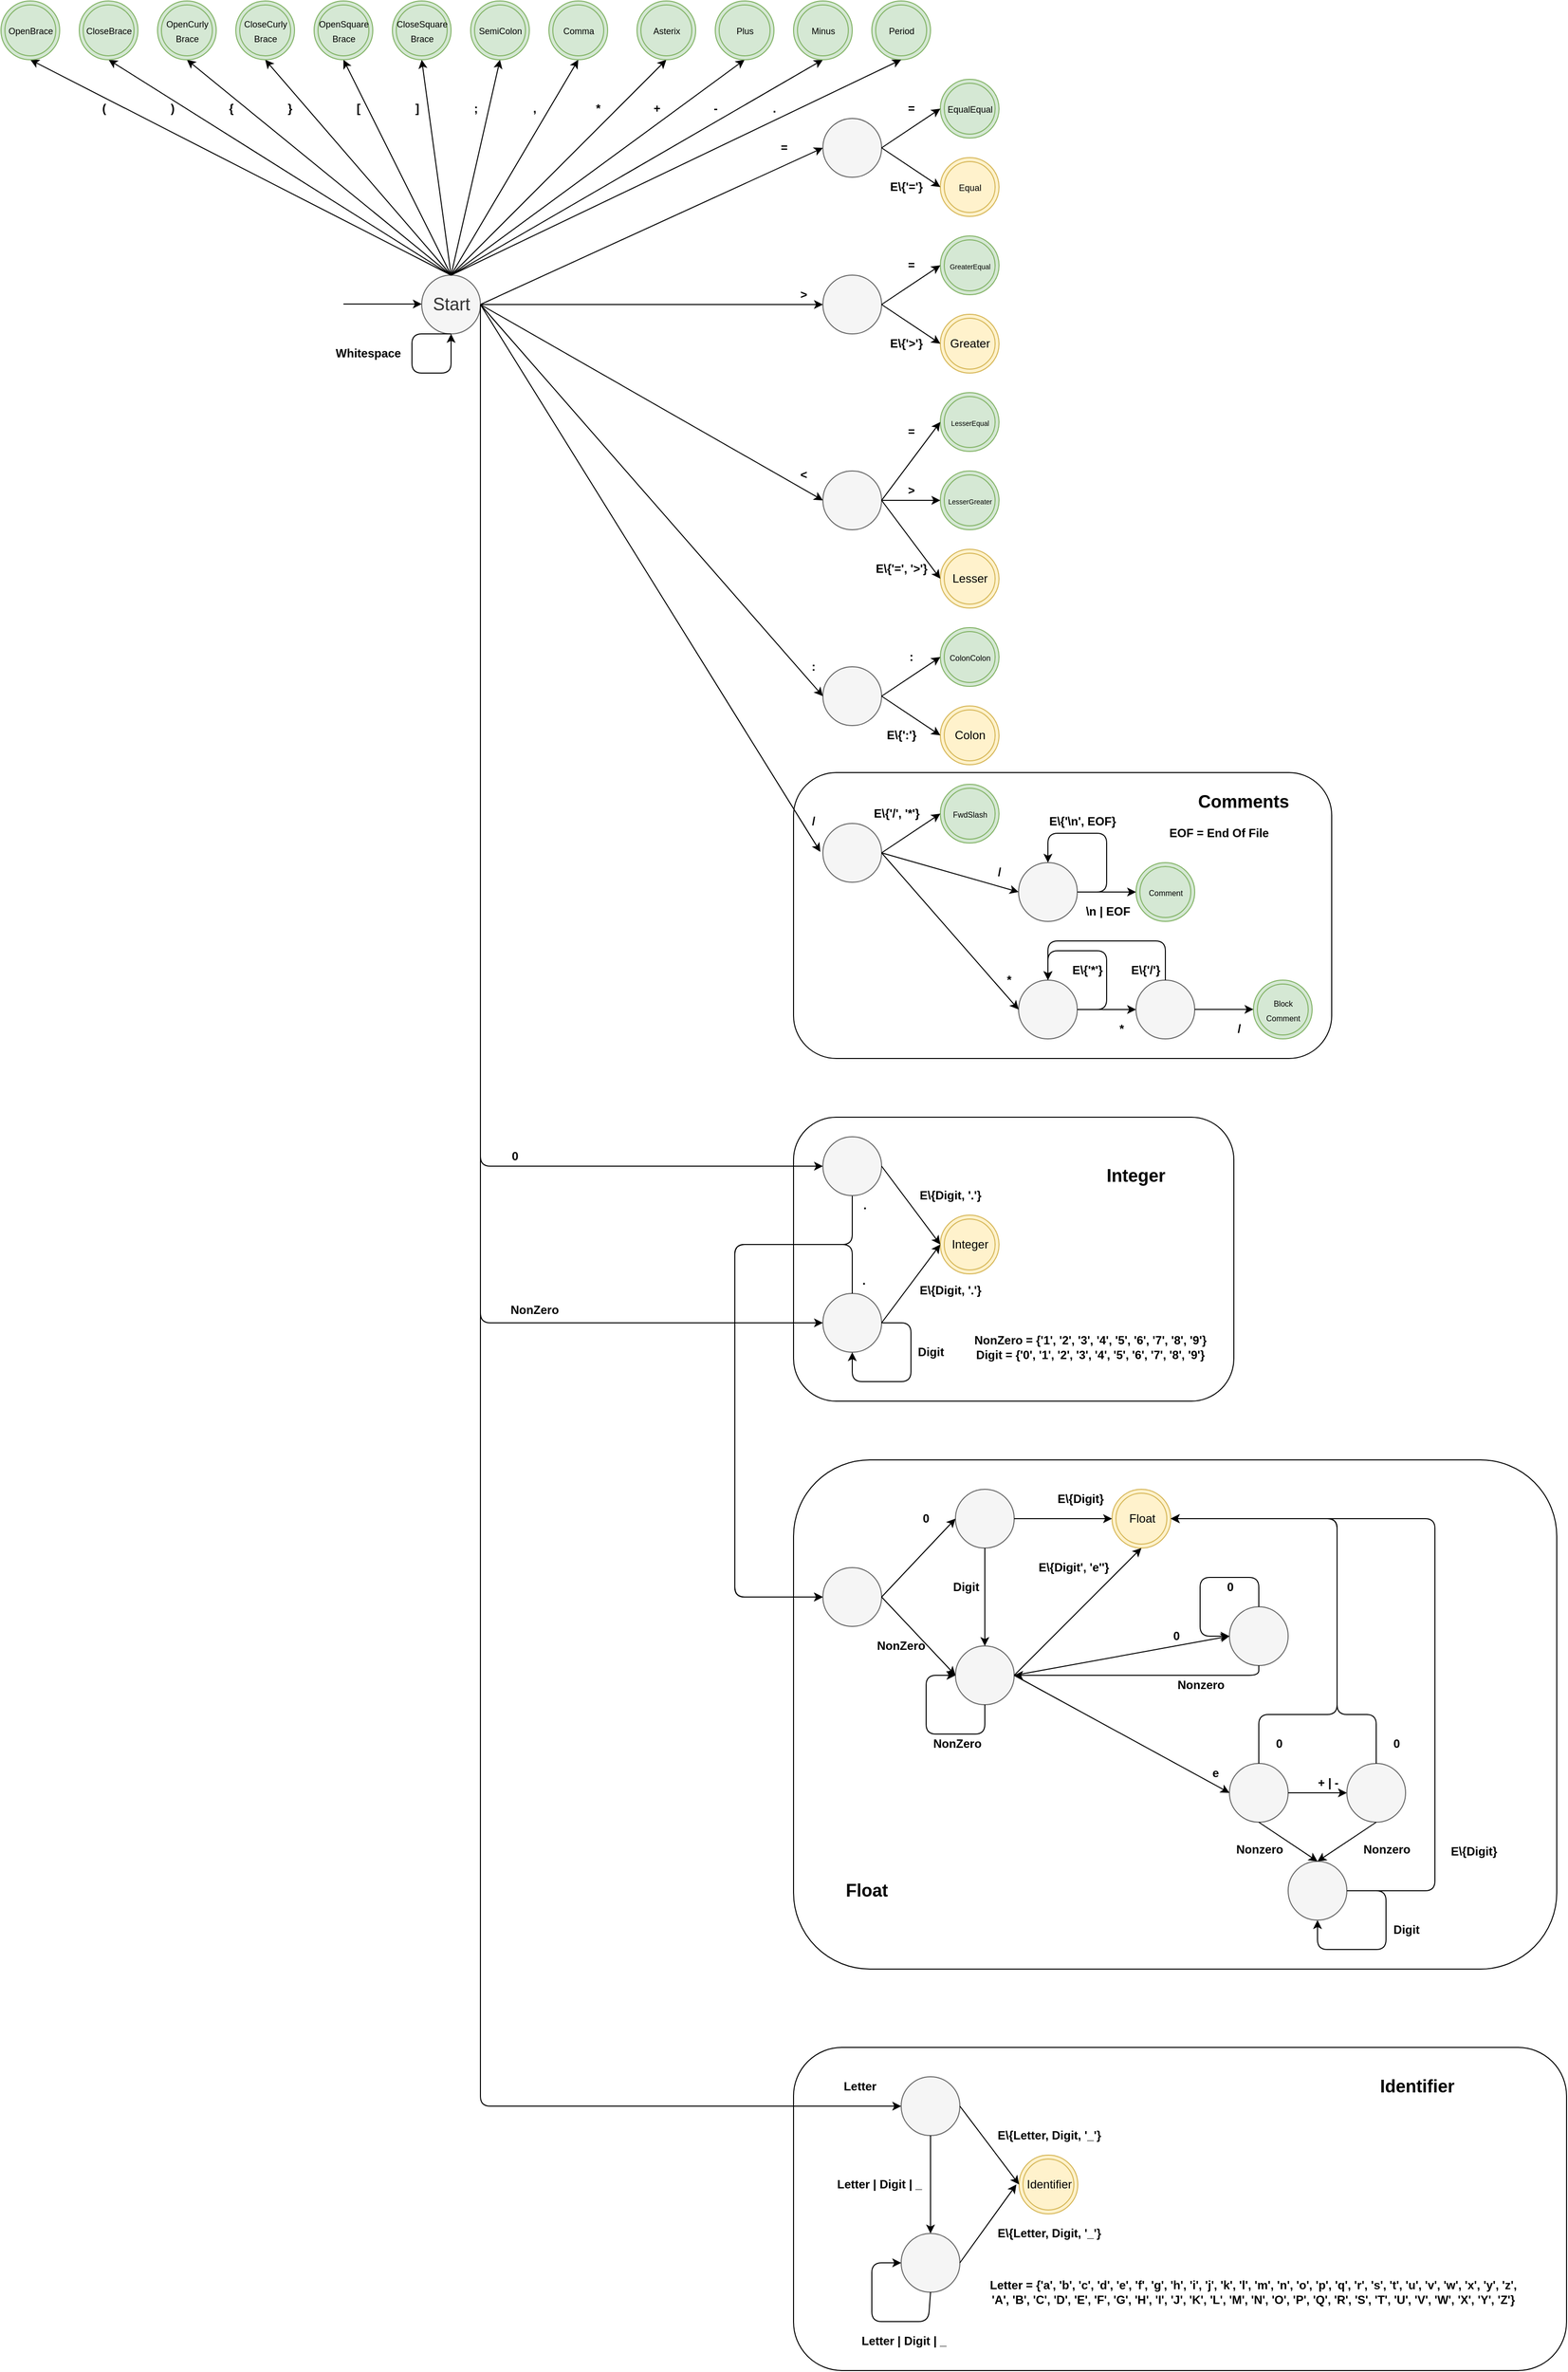 <mxfile version="12.5.3" type="device"><diagram id="bRcPkZK5kBVH606uVz92" name="Page-1"><mxGraphModel dx="1185" dy="685" grid="1" gridSize="10" guides="1" tooltips="1" connect="1" arrows="1" fold="1" page="1" pageScale="1" pageWidth="850" pageHeight="1100" math="1" shadow="0"><root><mxCell id="0"/><mxCell id="1" parent="0"/><mxCell id="urxQ1uX_0fPSlmKVqhhF-18" value="" style="rounded=1;whiteSpace=wrap;html=1;" vertex="1" parent="1"><mxGeometry x="820" y="2140" width="790" height="330" as="geometry"/></mxCell><mxCell id="X76oPx5rvdnt40SgzLkW-61" value="" style="rounded=1;whiteSpace=wrap;html=1;" parent="1" vertex="1"><mxGeometry x="820" y="1540" width="780" height="520" as="geometry"/></mxCell><mxCell id="zHfJYNWcCZIuPfM33DIn-205" value="" style="rounded=1;whiteSpace=wrap;html=1;" parent="1" vertex="1"><mxGeometry x="820" y="1190" width="450" height="290" as="geometry"/></mxCell><mxCell id="zHfJYNWcCZIuPfM33DIn-185" value="" style="rounded=1;whiteSpace=wrap;html=1;" parent="1" vertex="1"><mxGeometry x="820" y="838" width="550" height="292" as="geometry"/></mxCell><mxCell id="zHfJYNWcCZIuPfM33DIn-3" value="Start" style="shape=ellipse;html=1;fontSize=18;align=center;fillColor=#f5f5f5;strokeColor=#666666;fontColor=#333333;" parent="1" vertex="1"><mxGeometry x="440" y="330" width="60" height="60" as="geometry"/></mxCell><mxCell id="zHfJYNWcCZIuPfM33DIn-4" value="" style="endArrow=classic;html=1;" parent="1" edge="1"><mxGeometry width="50" height="50" relative="1" as="geometry"><mxPoint x="360" y="359.5" as="sourcePoint"/><mxPoint x="440" y="359.5" as="targetPoint"/></mxGeometry></mxCell><mxCell id="zHfJYNWcCZIuPfM33DIn-6" value="" style="edgeStyle=segmentEdgeStyle;endArrow=classic;html=1;exitX=0.5;exitY=1;exitDx=0;exitDy=0;" parent="1" source="zHfJYNWcCZIuPfM33DIn-3" edge="1"><mxGeometry width="50" height="50" relative="1" as="geometry"><mxPoint x="350" y="460" as="sourcePoint"/><mxPoint x="470" y="390" as="targetPoint"/><Array as="points"><mxPoint x="430" y="390"/><mxPoint x="430" y="430"/><mxPoint x="470" y="430"/></Array></mxGeometry></mxCell><mxCell id="zHfJYNWcCZIuPfM33DIn-7" value="&lt;b&gt;Whitespace&lt;/b&gt;" style="text;html=1;align=center;verticalAlign=middle;resizable=0;points=[];autosize=1;" parent="1" vertex="1"><mxGeometry x="345" y="400" width="80" height="20" as="geometry"/></mxCell><mxCell id="zHfJYNWcCZIuPfM33DIn-25" value="" style="endArrow=classic;html=1;entryX=0.5;entryY=1;entryDx=0;entryDy=0;exitX=0.5;exitY=0;exitDx=0;exitDy=0;" parent="1" source="zHfJYNWcCZIuPfM33DIn-3" target="zHfJYNWcCZIuPfM33DIn-1" edge="1"><mxGeometry width="50" height="50" relative="1" as="geometry"><mxPoint x="160" y="510" as="sourcePoint"/><mxPoint x="210" y="460" as="targetPoint"/></mxGeometry></mxCell><mxCell id="zHfJYNWcCZIuPfM33DIn-26" value="" style="endArrow=classic;html=1;exitX=0.5;exitY=0;exitDx=0;exitDy=0;entryX=0.5;entryY=1;entryDx=0;entryDy=0;" parent="1" source="zHfJYNWcCZIuPfM33DIn-3" target="zHfJYNWcCZIuPfM33DIn-16" edge="1"><mxGeometry width="50" height="50" relative="1" as="geometry"><mxPoint x="700" y="210" as="sourcePoint"/><mxPoint x="750" y="160" as="targetPoint"/></mxGeometry></mxCell><mxCell id="zHfJYNWcCZIuPfM33DIn-27" value="" style="endArrow=classic;html=1;entryX=0.5;entryY=1;entryDx=0;entryDy=0;" parent="1" target="zHfJYNWcCZIuPfM33DIn-17" edge="1"><mxGeometry width="50" height="50" relative="1" as="geometry"><mxPoint x="470" y="330" as="sourcePoint"/><mxPoint x="740" y="240" as="targetPoint"/></mxGeometry></mxCell><mxCell id="zHfJYNWcCZIuPfM33DIn-28" value="" style="endArrow=classic;html=1;exitX=0.5;exitY=0;exitDx=0;exitDy=0;entryX=0.5;entryY=1;entryDx=0;entryDy=0;" parent="1" source="zHfJYNWcCZIuPfM33DIn-3" target="zHfJYNWcCZIuPfM33DIn-18" edge="1"><mxGeometry width="50" height="50" relative="1" as="geometry"><mxPoint x="680" y="370" as="sourcePoint"/><mxPoint x="730" y="320" as="targetPoint"/></mxGeometry></mxCell><mxCell id="zHfJYNWcCZIuPfM33DIn-29" value="" style="endArrow=classic;html=1;exitX=0.5;exitY=0;exitDx=0;exitDy=0;entryX=0.5;entryY=1;entryDx=0;entryDy=0;" parent="1" source="zHfJYNWcCZIuPfM33DIn-3" target="zHfJYNWcCZIuPfM33DIn-15" edge="1"><mxGeometry width="50" height="50" relative="1" as="geometry"><mxPoint x="610" y="330" as="sourcePoint"/><mxPoint x="660" y="280" as="targetPoint"/></mxGeometry></mxCell><mxCell id="zHfJYNWcCZIuPfM33DIn-30" value="" style="endArrow=classic;html=1;exitX=0.5;exitY=0;exitDx=0;exitDy=0;entryX=0.5;entryY=1;entryDx=0;entryDy=0;" parent="1" source="zHfJYNWcCZIuPfM33DIn-3" target="zHfJYNWcCZIuPfM33DIn-14" edge="1"><mxGeometry width="50" height="50" relative="1" as="geometry"><mxPoint x="550" y="300" as="sourcePoint"/><mxPoint x="600" y="250" as="targetPoint"/></mxGeometry></mxCell><mxCell id="zHfJYNWcCZIuPfM33DIn-31" value="" style="endArrow=classic;html=1;entryX=0.5;entryY=1;entryDx=0;entryDy=0;" parent="1" target="zHfJYNWcCZIuPfM33DIn-13" edge="1"><mxGeometry width="50" height="50" relative="1" as="geometry"><mxPoint x="470" y="330" as="sourcePoint"/><mxPoint x="480" y="200" as="targetPoint"/></mxGeometry></mxCell><mxCell id="zHfJYNWcCZIuPfM33DIn-32" value="" style="endArrow=classic;html=1;exitX=0.5;exitY=0;exitDx=0;exitDy=0;entryX=0.5;entryY=1;entryDx=0;entryDy=0;" parent="1" source="zHfJYNWcCZIuPfM33DIn-3" target="zHfJYNWcCZIuPfM33DIn-11" edge="1"><mxGeometry width="50" height="50" relative="1" as="geometry"><mxPoint x="480" y="250" as="sourcePoint"/><mxPoint x="530" y="200" as="targetPoint"/></mxGeometry></mxCell><mxCell id="zHfJYNWcCZIuPfM33DIn-33" value="&lt;b&gt;(&lt;/b&gt;" style="text;html=1;align=center;verticalAlign=middle;resizable=0;points=[];autosize=1;" parent="1" vertex="1"><mxGeometry x="105" y="150" width="20" height="20" as="geometry"/></mxCell><mxCell id="zHfJYNWcCZIuPfM33DIn-34" value="&lt;b&gt;)&lt;/b&gt;" style="text;html=1;align=center;verticalAlign=middle;resizable=0;points=[];autosize=1;" parent="1" vertex="1"><mxGeometry x="175" y="150" width="20" height="20" as="geometry"/></mxCell><mxCell id="zHfJYNWcCZIuPfM33DIn-35" value="&lt;b&gt;{&lt;/b&gt;" style="text;html=1;align=center;verticalAlign=middle;resizable=0;points=[];autosize=1;" parent="1" vertex="1"><mxGeometry x="235" y="150" width="20" height="20" as="geometry"/></mxCell><mxCell id="zHfJYNWcCZIuPfM33DIn-36" value="&lt;b&gt;}&lt;/b&gt;" style="text;html=1;align=center;verticalAlign=middle;resizable=0;points=[];autosize=1;" parent="1" vertex="1"><mxGeometry x="295" y="150" width="20" height="20" as="geometry"/></mxCell><mxCell id="zHfJYNWcCZIuPfM33DIn-37" value="&lt;b&gt;[&lt;/b&gt;" style="text;html=1;align=center;verticalAlign=middle;resizable=0;points=[];autosize=1;" parent="1" vertex="1"><mxGeometry x="365" y="150" width="20" height="20" as="geometry"/></mxCell><mxCell id="zHfJYNWcCZIuPfM33DIn-38" value="&lt;b&gt;]&lt;/b&gt;" style="text;html=1;align=center;verticalAlign=middle;resizable=0;points=[];autosize=1;" parent="1" vertex="1"><mxGeometry x="425" y="150" width="20" height="20" as="geometry"/></mxCell><mxCell id="zHfJYNWcCZIuPfM33DIn-39" value="&lt;b&gt;;&lt;/b&gt;" style="text;html=1;align=center;verticalAlign=middle;resizable=0;points=[];autosize=1;" parent="1" vertex="1"><mxGeometry x="485" y="150" width="20" height="20" as="geometry"/></mxCell><mxCell id="zHfJYNWcCZIuPfM33DIn-40" value="&lt;b&gt;,&lt;/b&gt;" style="text;html=1;align=center;verticalAlign=middle;resizable=0;points=[];autosize=1;" parent="1" vertex="1"><mxGeometry x="545" y="150" width="20" height="20" as="geometry"/></mxCell><mxCell id="zHfJYNWcCZIuPfM33DIn-47" value="" style="endArrow=classic;html=1;entryX=0.5;entryY=1;entryDx=0;entryDy=0;exitX=0.5;exitY=0;exitDx=0;exitDy=0;" parent="1" source="zHfJYNWcCZIuPfM33DIn-3" target="zHfJYNWcCZIuPfM33DIn-42" edge="1"><mxGeometry width="50" height="50" relative="1" as="geometry"><mxPoint x="500" y="328" as="sourcePoint"/><mxPoint x="640" y="120" as="targetPoint"/></mxGeometry></mxCell><mxCell id="zHfJYNWcCZIuPfM33DIn-48" value="" style="endArrow=classic;html=1;entryX=0.5;entryY=1;entryDx=0;entryDy=0;exitX=0.5;exitY=0;exitDx=0;exitDy=0;" parent="1" source="zHfJYNWcCZIuPfM33DIn-3" target="zHfJYNWcCZIuPfM33DIn-43" edge="1"><mxGeometry width="50" height="50" relative="1" as="geometry"><mxPoint x="510" y="328" as="sourcePoint"/><mxPoint x="650" y="130" as="targetPoint"/></mxGeometry></mxCell><mxCell id="zHfJYNWcCZIuPfM33DIn-49" value="" style="endArrow=classic;html=1;entryX=0.5;entryY=1;entryDx=0;entryDy=0;exitX=0.5;exitY=0;exitDx=0;exitDy=0;" parent="1" source="zHfJYNWcCZIuPfM33DIn-3" target="zHfJYNWcCZIuPfM33DIn-44" edge="1"><mxGeometry width="50" height="50" relative="1" as="geometry"><mxPoint x="510" y="330" as="sourcePoint"/><mxPoint x="660" y="140" as="targetPoint"/></mxGeometry></mxCell><mxCell id="zHfJYNWcCZIuPfM33DIn-50" value="&lt;b&gt;*&lt;/b&gt;" style="text;html=1;align=center;verticalAlign=middle;resizable=0;points=[];autosize=1;" parent="1" vertex="1"><mxGeometry x="610" y="150" width="20" height="20" as="geometry"/></mxCell><mxCell id="zHfJYNWcCZIuPfM33DIn-51" value="&lt;b&gt;+&lt;/b&gt;" style="text;html=1;align=center;verticalAlign=middle;resizable=0;points=[];autosize=1;" parent="1" vertex="1"><mxGeometry x="670" y="150" width="20" height="20" as="geometry"/></mxCell><mxCell id="zHfJYNWcCZIuPfM33DIn-52" value="&lt;b&gt;-&lt;/b&gt;" style="text;html=1;align=center;verticalAlign=middle;resizable=0;points=[];autosize=1;" parent="1" vertex="1"><mxGeometry x="730" y="150" width="20" height="20" as="geometry"/></mxCell><mxCell id="zHfJYNWcCZIuPfM33DIn-61" value="" style="endArrow=classic;html=1;exitX=1;exitY=0.5;exitDx=0;exitDy=0;entryX=0;entryY=0.5;entryDx=0;entryDy=0;" parent="1" source="zHfJYNWcCZIuPfM33DIn-3" target="zHfJYNWcCZIuPfM33DIn-60" edge="1"><mxGeometry width="50" height="50" relative="1" as="geometry"><mxPoint x="40" y="510" as="sourcePoint"/><mxPoint x="90" y="460" as="targetPoint"/></mxGeometry></mxCell><mxCell id="zHfJYNWcCZIuPfM33DIn-70" value="" style="group" parent="1" vertex="1" connectable="0"><mxGeometry x="800" y="130" width="230" height="140" as="geometry"/></mxCell><mxCell id="zHfJYNWcCZIuPfM33DIn-60" value="" style="shape=ellipse;html=1;fontSize=18;align=center;fillColor=#f5f5f5;strokeColor=#666666;fontColor=#333333;" parent="zHfJYNWcCZIuPfM33DIn-70" vertex="1"><mxGeometry x="50" y="40" width="60" height="60" as="geometry"/></mxCell><mxCell id="zHfJYNWcCZIuPfM33DIn-62" value="&lt;b&gt;=&lt;/b&gt;" style="text;html=1;align=center;verticalAlign=middle;resizable=0;points=[];autosize=1;" parent="zHfJYNWcCZIuPfM33DIn-70" vertex="1"><mxGeometry y="60" width="20" height="20" as="geometry"/></mxCell><mxCell id="zHfJYNWcCZIuPfM33DIn-63" value="&lt;font style=&quot;font-size: 9px&quot;&gt;EqualEqual&lt;/font&gt;" style="ellipse;shape=doubleEllipse;html=1;dashed=0;whitespace=wrap;aspect=fixed;fillColor=#d5e8d4;strokeColor=#82b366;" parent="zHfJYNWcCZIuPfM33DIn-70" vertex="1"><mxGeometry x="170" width="60" height="60" as="geometry"/></mxCell><mxCell id="zHfJYNWcCZIuPfM33DIn-64" value="&lt;font style=&quot;font-size: 9px&quot;&gt;Equal&lt;/font&gt;" style="ellipse;shape=doubleEllipse;html=1;dashed=0;whitespace=wrap;aspect=fixed;fillColor=#fff2cc;strokeColor=#d6b656;" parent="zHfJYNWcCZIuPfM33DIn-70" vertex="1"><mxGeometry x="170" y="80" width="60" height="60" as="geometry"/></mxCell><mxCell id="zHfJYNWcCZIuPfM33DIn-65" value="" style="endArrow=classic;html=1;exitX=1;exitY=0.5;exitDx=0;exitDy=0;entryX=0;entryY=0.5;entryDx=0;entryDy=0;" parent="zHfJYNWcCZIuPfM33DIn-70" source="zHfJYNWcCZIuPfM33DIn-60" target="zHfJYNWcCZIuPfM33DIn-63" edge="1"><mxGeometry width="50" height="50" relative="1" as="geometry"><mxPoint x="-330" y="370" as="sourcePoint"/><mxPoint x="-280" y="320" as="targetPoint"/></mxGeometry></mxCell><mxCell id="zHfJYNWcCZIuPfM33DIn-66" value="" style="endArrow=classic;html=1;exitX=1;exitY=0.5;exitDx=0;exitDy=0;entryX=0;entryY=0.5;entryDx=0;entryDy=0;" parent="zHfJYNWcCZIuPfM33DIn-70" source="zHfJYNWcCZIuPfM33DIn-60" target="zHfJYNWcCZIuPfM33DIn-64" edge="1"><mxGeometry width="50" height="50" relative="1" as="geometry"><mxPoint x="120" y="80" as="sourcePoint"/><mxPoint x="180" y="40" as="targetPoint"/></mxGeometry></mxCell><mxCell id="zHfJYNWcCZIuPfM33DIn-67" value="&lt;b&gt;=&lt;/b&gt;" style="text;html=1;align=center;verticalAlign=middle;resizable=0;points=[];autosize=1;" parent="zHfJYNWcCZIuPfM33DIn-70" vertex="1"><mxGeometry x="130" y="20" width="20" height="20" as="geometry"/></mxCell><mxCell id="zHfJYNWcCZIuPfM33DIn-68" value="&lt;b&gt;E\{'='}&lt;/b&gt;" style="text;html=1;align=center;verticalAlign=middle;resizable=0;points=[];autosize=1;" parent="zHfJYNWcCZIuPfM33DIn-70" vertex="1"><mxGeometry x="110" y="100" width="50" height="20" as="geometry"/></mxCell><mxCell id="zHfJYNWcCZIuPfM33DIn-71" value="" style="group" parent="1" vertex="1" connectable="0"><mxGeometry x="800" y="290" width="230" height="140" as="geometry"/></mxCell><mxCell id="zHfJYNWcCZIuPfM33DIn-72" value="" style="shape=ellipse;html=1;fontSize=18;align=center;fillColor=#f5f5f5;strokeColor=#666666;fontColor=#333333;" parent="zHfJYNWcCZIuPfM33DIn-71" vertex="1"><mxGeometry x="50" y="40" width="60" height="60" as="geometry"/></mxCell><mxCell id="zHfJYNWcCZIuPfM33DIn-74" value="&lt;font style=&quot;font-size: 7px&quot;&gt;GreaterEqual&lt;/font&gt;" style="ellipse;shape=doubleEllipse;html=1;dashed=0;whitespace=wrap;aspect=fixed;fillColor=#d5e8d4;strokeColor=#82b366;" parent="zHfJYNWcCZIuPfM33DIn-71" vertex="1"><mxGeometry x="170" width="60" height="60" as="geometry"/></mxCell><mxCell id="zHfJYNWcCZIuPfM33DIn-75" value="Greater" style="ellipse;shape=doubleEllipse;html=1;dashed=0;whitespace=wrap;aspect=fixed;fillColor=#fff2cc;strokeColor=#d6b656;" parent="zHfJYNWcCZIuPfM33DIn-71" vertex="1"><mxGeometry x="170" y="80" width="60" height="60" as="geometry"/></mxCell><mxCell id="zHfJYNWcCZIuPfM33DIn-76" value="" style="endArrow=classic;html=1;exitX=1;exitY=0.5;exitDx=0;exitDy=0;entryX=0;entryY=0.5;entryDx=0;entryDy=0;" parent="zHfJYNWcCZIuPfM33DIn-71" source="zHfJYNWcCZIuPfM33DIn-72" target="zHfJYNWcCZIuPfM33DIn-74" edge="1"><mxGeometry width="50" height="50" relative="1" as="geometry"><mxPoint x="-330" y="370" as="sourcePoint"/><mxPoint x="-280" y="320" as="targetPoint"/></mxGeometry></mxCell><mxCell id="zHfJYNWcCZIuPfM33DIn-77" value="" style="endArrow=classic;html=1;exitX=1;exitY=0.5;exitDx=0;exitDy=0;entryX=0;entryY=0.5;entryDx=0;entryDy=0;" parent="zHfJYNWcCZIuPfM33DIn-71" source="zHfJYNWcCZIuPfM33DIn-72" target="zHfJYNWcCZIuPfM33DIn-75" edge="1"><mxGeometry width="50" height="50" relative="1" as="geometry"><mxPoint x="120" y="80" as="sourcePoint"/><mxPoint x="180" y="40" as="targetPoint"/></mxGeometry></mxCell><mxCell id="zHfJYNWcCZIuPfM33DIn-90" value="&lt;b&gt;&amp;gt;&lt;/b&gt;" style="text;html=1;align=center;verticalAlign=middle;resizable=0;points=[];autosize=1;" parent="zHfJYNWcCZIuPfM33DIn-71" vertex="1"><mxGeometry x="20" y="50" width="20" height="20" as="geometry"/></mxCell><mxCell id="zHfJYNWcCZIuPfM33DIn-91" value="&lt;b&gt;=&lt;/b&gt;" style="text;html=1;align=center;verticalAlign=middle;resizable=0;points=[];autosize=1;" parent="zHfJYNWcCZIuPfM33DIn-71" vertex="1"><mxGeometry x="130" y="20" width="20" height="20" as="geometry"/></mxCell><mxCell id="zHfJYNWcCZIuPfM33DIn-92" value="&lt;b&gt;E\{'&amp;gt;'}&lt;/b&gt;" style="text;html=1;align=center;verticalAlign=middle;resizable=0;points=[];autosize=1;" parent="zHfJYNWcCZIuPfM33DIn-71" vertex="1"><mxGeometry x="110" y="100" width="50" height="20" as="geometry"/></mxCell><mxCell id="zHfJYNWcCZIuPfM33DIn-89" value="" style="endArrow=classic;html=1;exitX=1;exitY=0.5;exitDx=0;exitDy=0;entryX=0;entryY=0.5;entryDx=0;entryDy=0;" parent="1" source="zHfJYNWcCZIuPfM33DIn-3" target="zHfJYNWcCZIuPfM33DIn-72" edge="1"><mxGeometry width="50" height="50" relative="1" as="geometry"><mxPoint x="340" y="510" as="sourcePoint"/><mxPoint x="390" y="460" as="targetPoint"/></mxGeometry></mxCell><mxCell id="zHfJYNWcCZIuPfM33DIn-99" value="" style="endArrow=classic;html=1;exitX=1;exitY=0.5;exitDx=0;exitDy=0;entryX=0;entryY=0.5;entryDx=0;entryDy=0;" parent="1" source="zHfJYNWcCZIuPfM33DIn-3" target="zHfJYNWcCZIuPfM33DIn-111" edge="1"><mxGeometry width="50" height="50" relative="1" as="geometry"><mxPoint x="220" y="660" as="sourcePoint"/><mxPoint x="850" y="520" as="targetPoint"/></mxGeometry></mxCell><mxCell id="zHfJYNWcCZIuPfM33DIn-95" value="&lt;font style=&quot;font-size: 7px&quot;&gt;LesserEqual&lt;/font&gt;" style="ellipse;shape=doubleEllipse;html=1;dashed=0;whitespace=wrap;aspect=fixed;fillColor=#d5e8d4;strokeColor=#82b366;" parent="1" vertex="1"><mxGeometry x="970" y="450.0" width="60" height="60" as="geometry"/></mxCell><mxCell id="zHfJYNWcCZIuPfM33DIn-96" value="Lesser" style="ellipse;shape=doubleEllipse;html=1;dashed=0;whitespace=wrap;aspect=fixed;fillColor=#fff2cc;strokeColor=#d6b656;" parent="1" vertex="1"><mxGeometry x="970" y="610.0" width="60" height="60" as="geometry"/></mxCell><mxCell id="zHfJYNWcCZIuPfM33DIn-110" value="&lt;font style=&quot;font-size: 7px&quot;&gt;LesserGreater&lt;/font&gt;" style="ellipse;shape=doubleEllipse;html=1;dashed=0;whitespace=wrap;aspect=fixed;fillColor=#d5e8d4;strokeColor=#82b366;" parent="1" vertex="1"><mxGeometry x="970" y="530.0" width="60" height="60" as="geometry"/></mxCell><mxCell id="zHfJYNWcCZIuPfM33DIn-111" value="" style="shape=ellipse;html=1;fontSize=18;align=center;fillColor=#f5f5f5;strokeColor=#666666;fontColor=#333333;" parent="1" vertex="1"><mxGeometry x="850" y="530" width="60" height="60" as="geometry"/></mxCell><mxCell id="zHfJYNWcCZIuPfM33DIn-112" value="" style="endArrow=classic;html=1;exitX=1;exitY=0.5;exitDx=0;exitDy=0;entryX=0;entryY=0.5;entryDx=0;entryDy=0;" parent="1" source="zHfJYNWcCZIuPfM33DIn-111" target="zHfJYNWcCZIuPfM33DIn-95" edge="1"><mxGeometry width="50" height="50" relative="1" as="geometry"><mxPoint x="830" y="510" as="sourcePoint"/><mxPoint x="880" y="460" as="targetPoint"/></mxGeometry></mxCell><mxCell id="zHfJYNWcCZIuPfM33DIn-113" value="" style="endArrow=classic;html=1;exitX=1;exitY=0.5;exitDx=0;exitDy=0;entryX=0;entryY=0.5;entryDx=0;entryDy=0;" parent="1" source="zHfJYNWcCZIuPfM33DIn-111" target="zHfJYNWcCZIuPfM33DIn-110" edge="1"><mxGeometry width="50" height="50" relative="1" as="geometry"><mxPoint x="840" y="520" as="sourcePoint"/><mxPoint x="890" y="470" as="targetPoint"/></mxGeometry></mxCell><mxCell id="zHfJYNWcCZIuPfM33DIn-114" value="" style="endArrow=classic;html=1;exitX=1;exitY=0.5;exitDx=0;exitDy=0;entryX=0;entryY=0.5;entryDx=0;entryDy=0;" parent="1" source="zHfJYNWcCZIuPfM33DIn-111" target="zHfJYNWcCZIuPfM33DIn-96" edge="1"><mxGeometry width="50" height="50" relative="1" as="geometry"><mxPoint x="850" y="530" as="sourcePoint"/><mxPoint x="900" y="480" as="targetPoint"/></mxGeometry></mxCell><mxCell id="zHfJYNWcCZIuPfM33DIn-115" value="&lt;b&gt;&amp;lt;&lt;/b&gt;" style="text;html=1;align=center;verticalAlign=middle;resizable=0;points=[];autosize=1;" parent="1" vertex="1"><mxGeometry x="820" y="524" width="20" height="20" as="geometry"/></mxCell><mxCell id="zHfJYNWcCZIuPfM33DIn-116" value="&lt;b&gt;=&lt;/b&gt;" style="text;html=1;align=center;verticalAlign=middle;resizable=0;points=[];autosize=1;" parent="1" vertex="1"><mxGeometry x="930" y="480" width="20" height="20" as="geometry"/></mxCell><mxCell id="zHfJYNWcCZIuPfM33DIn-117" value="&lt;b&gt;E\{'=', '&amp;gt;'}&lt;/b&gt;" style="text;html=1;align=center;verticalAlign=middle;resizable=0;points=[];autosize=1;" parent="1" vertex="1"><mxGeometry x="895" y="620" width="70" height="20" as="geometry"/></mxCell><mxCell id="zHfJYNWcCZIuPfM33DIn-118" value="&lt;b&gt;&amp;gt;&lt;/b&gt;" style="text;html=1;align=center;verticalAlign=middle;resizable=0;points=[];autosize=1;" parent="1" vertex="1"><mxGeometry x="930" y="539.95" width="20" height="20" as="geometry"/></mxCell><mxCell id="zHfJYNWcCZIuPfM33DIn-132" value="" style="group" parent="1" vertex="1" connectable="0"><mxGeometry x="10" y="50" width="950" height="60" as="geometry"/></mxCell><mxCell id="zHfJYNWcCZIuPfM33DIn-45" value="" style="group" parent="zHfJYNWcCZIuPfM33DIn-132" vertex="1" connectable="0"><mxGeometry width="870" height="60" as="geometry"/></mxCell><mxCell id="zHfJYNWcCZIuPfM33DIn-1" value="&lt;font style=&quot;font-size: 9px&quot;&gt;OpenBrace&lt;/font&gt;" style="ellipse;shape=doubleEllipse;html=1;dashed=0;whitespace=wrap;aspect=fixed;fillColor=#d5e8d4;strokeColor=#82b366;" parent="zHfJYNWcCZIuPfM33DIn-45" vertex="1"><mxGeometry width="60" height="60" as="geometry"/></mxCell><mxCell id="zHfJYNWcCZIuPfM33DIn-11" value="&lt;font style=&quot;font-size: 9px&quot;&gt;CloseBrace&lt;/font&gt;" style="ellipse;shape=doubleEllipse;html=1;dashed=0;whitespace=wrap;aspect=fixed;fillColor=#d5e8d4;strokeColor=#82b366;" parent="zHfJYNWcCZIuPfM33DIn-45" vertex="1"><mxGeometry x="80" width="60" height="60" as="geometry"/></mxCell><mxCell id="zHfJYNWcCZIuPfM33DIn-13" value="&lt;font style=&quot;font-size: 9px&quot;&gt;OpenCurly&lt;br&gt;Brace&lt;br&gt;&lt;/font&gt;" style="ellipse;shape=doubleEllipse;html=1;dashed=0;whitespace=wrap;aspect=fixed;fillColor=#d5e8d4;strokeColor=#82b366;" parent="zHfJYNWcCZIuPfM33DIn-45" vertex="1"><mxGeometry x="160" width="60" height="60" as="geometry"/></mxCell><mxCell id="zHfJYNWcCZIuPfM33DIn-14" value="&lt;font style=&quot;font-size: 9px&quot;&gt;CloseCurly&lt;br&gt;Brace&lt;br&gt;&lt;/font&gt;" style="ellipse;shape=doubleEllipse;html=1;dashed=0;whitespace=wrap;aspect=fixed;fillColor=#d5e8d4;strokeColor=#82b366;" parent="zHfJYNWcCZIuPfM33DIn-45" vertex="1"><mxGeometry x="240" width="60" height="60" as="geometry"/></mxCell><mxCell id="zHfJYNWcCZIuPfM33DIn-15" value="&lt;font style=&quot;font-size: 9px&quot;&gt;OpenSquare&lt;br&gt;Brace&lt;/font&gt;" style="ellipse;shape=doubleEllipse;html=1;dashed=0;whitespace=wrap;aspect=fixed;fillColor=#d5e8d4;strokeColor=#82b366;" parent="zHfJYNWcCZIuPfM33DIn-45" vertex="1"><mxGeometry x="320" width="60" height="60" as="geometry"/></mxCell><mxCell id="zHfJYNWcCZIuPfM33DIn-16" value="&lt;font style=&quot;font-size: 9px&quot;&gt;CloseSquare&lt;br&gt;Brace&lt;br&gt;&lt;/font&gt;" style="ellipse;shape=doubleEllipse;html=1;dashed=0;whitespace=wrap;aspect=fixed;fillColor=#d5e8d4;strokeColor=#82b366;" parent="zHfJYNWcCZIuPfM33DIn-45" vertex="1"><mxGeometry x="400" width="60" height="60" as="geometry"/></mxCell><mxCell id="zHfJYNWcCZIuPfM33DIn-17" value="&lt;font style=&quot;font-size: 9px&quot;&gt;SemiColon&lt;/font&gt;" style="ellipse;shape=doubleEllipse;html=1;dashed=0;whitespace=wrap;aspect=fixed;fillColor=#d5e8d4;strokeColor=#82b366;" parent="zHfJYNWcCZIuPfM33DIn-45" vertex="1"><mxGeometry x="480" width="60" height="60" as="geometry"/></mxCell><mxCell id="zHfJYNWcCZIuPfM33DIn-18" value="&lt;font style=&quot;font-size: 9px&quot;&gt;Comma&lt;/font&gt;" style="ellipse;shape=doubleEllipse;html=1;dashed=0;whitespace=wrap;aspect=fixed;fillColor=#d5e8d4;strokeColor=#82b366;" parent="zHfJYNWcCZIuPfM33DIn-45" vertex="1"><mxGeometry x="560" width="60" height="60" as="geometry"/></mxCell><mxCell id="zHfJYNWcCZIuPfM33DIn-42" value="&lt;font style=&quot;font-size: 9px&quot;&gt;Asterix&lt;/font&gt;" style="ellipse;shape=doubleEllipse;html=1;dashed=0;whitespace=wrap;aspect=fixed;fillColor=#d5e8d4;strokeColor=#82b366;" parent="zHfJYNWcCZIuPfM33DIn-45" vertex="1"><mxGeometry x="650" width="60" height="60" as="geometry"/></mxCell><mxCell id="zHfJYNWcCZIuPfM33DIn-43" value="&lt;font style=&quot;font-size: 9px&quot;&gt;Plus&lt;/font&gt;" style="ellipse;shape=doubleEllipse;html=1;dashed=0;whitespace=wrap;aspect=fixed;fillColor=#d5e8d4;strokeColor=#82b366;" parent="zHfJYNWcCZIuPfM33DIn-45" vertex="1"><mxGeometry x="730" width="60" height="60" as="geometry"/></mxCell><mxCell id="zHfJYNWcCZIuPfM33DIn-44" value="&lt;font style=&quot;font-size: 9px&quot;&gt;Minus&lt;/font&gt;" style="ellipse;shape=doubleEllipse;html=1;dashed=0;whitespace=wrap;aspect=fixed;fillColor=#d5e8d4;strokeColor=#82b366;" parent="zHfJYNWcCZIuPfM33DIn-45" vertex="1"><mxGeometry x="810" width="60" height="60" as="geometry"/></mxCell><mxCell id="zHfJYNWcCZIuPfM33DIn-131" value="&lt;font style=&quot;font-size: 9px&quot;&gt;Period&lt;/font&gt;" style="ellipse;shape=doubleEllipse;html=1;dashed=0;whitespace=wrap;aspect=fixed;fillColor=#d5e8d4;strokeColor=#82b366;" parent="zHfJYNWcCZIuPfM33DIn-132" vertex="1"><mxGeometry x="890" width="60" height="60" as="geometry"/></mxCell><mxCell id="zHfJYNWcCZIuPfM33DIn-136" value="" style="endArrow=classic;html=1;exitX=0.5;exitY=0;exitDx=0;exitDy=0;entryX=0.5;entryY=1;entryDx=0;entryDy=0;" parent="1" source="zHfJYNWcCZIuPfM33DIn-3" target="zHfJYNWcCZIuPfM33DIn-131" edge="1"><mxGeometry width="50" height="50" relative="1" as="geometry"><mxPoint x="80" y="740" as="sourcePoint"/><mxPoint x="130" y="690" as="targetPoint"/></mxGeometry></mxCell><mxCell id="zHfJYNWcCZIuPfM33DIn-137" value="&lt;b&gt;.&lt;/b&gt;" style="text;html=1;align=center;verticalAlign=middle;resizable=0;points=[];autosize=1;" parent="1" vertex="1"><mxGeometry x="790" y="150" width="20" height="20" as="geometry"/></mxCell><mxCell id="zHfJYNWcCZIuPfM33DIn-138" value="" style="group" parent="1" vertex="1" connectable="0"><mxGeometry x="800" y="690.0" width="230" height="140" as="geometry"/></mxCell><mxCell id="zHfJYNWcCZIuPfM33DIn-139" value="" style="shape=ellipse;html=1;fontSize=18;align=center;fillColor=#f5f5f5;strokeColor=#666666;fontColor=#333333;" parent="zHfJYNWcCZIuPfM33DIn-138" vertex="1"><mxGeometry x="50" y="40" width="60" height="60" as="geometry"/></mxCell><mxCell id="zHfJYNWcCZIuPfM33DIn-140" value="&lt;font style=&quot;font-size: 8px&quot;&gt;ColonColon&lt;/font&gt;" style="ellipse;shape=doubleEllipse;html=1;dashed=0;whitespace=wrap;aspect=fixed;fillColor=#d5e8d4;strokeColor=#82b366;" parent="zHfJYNWcCZIuPfM33DIn-138" vertex="1"><mxGeometry x="170" width="60" height="60" as="geometry"/></mxCell><mxCell id="zHfJYNWcCZIuPfM33DIn-141" value="Colon" style="ellipse;shape=doubleEllipse;html=1;dashed=0;whitespace=wrap;aspect=fixed;fillColor=#fff2cc;strokeColor=#d6b656;" parent="zHfJYNWcCZIuPfM33DIn-138" vertex="1"><mxGeometry x="170" y="80" width="60" height="60" as="geometry"/></mxCell><mxCell id="zHfJYNWcCZIuPfM33DIn-142" value="" style="endArrow=classic;html=1;exitX=1;exitY=0.5;exitDx=0;exitDy=0;entryX=0;entryY=0.5;entryDx=0;entryDy=0;" parent="zHfJYNWcCZIuPfM33DIn-138" source="zHfJYNWcCZIuPfM33DIn-139" target="zHfJYNWcCZIuPfM33DIn-140" edge="1"><mxGeometry width="50" height="50" relative="1" as="geometry"><mxPoint x="-330" y="370" as="sourcePoint"/><mxPoint x="-280" y="320" as="targetPoint"/></mxGeometry></mxCell><mxCell id="zHfJYNWcCZIuPfM33DIn-143" value="" style="endArrow=classic;html=1;exitX=1;exitY=0.5;exitDx=0;exitDy=0;entryX=0;entryY=0.5;entryDx=0;entryDy=0;" parent="zHfJYNWcCZIuPfM33DIn-138" source="zHfJYNWcCZIuPfM33DIn-139" target="zHfJYNWcCZIuPfM33DIn-141" edge="1"><mxGeometry width="50" height="50" relative="1" as="geometry"><mxPoint x="120" y="80" as="sourcePoint"/><mxPoint x="180" y="40" as="targetPoint"/></mxGeometry></mxCell><mxCell id="zHfJYNWcCZIuPfM33DIn-145" value="&lt;b&gt;:&lt;/b&gt;" style="text;html=1;align=center;verticalAlign=middle;resizable=0;points=[];autosize=1;" parent="zHfJYNWcCZIuPfM33DIn-138" vertex="1"><mxGeometry x="30" y="30.0" width="20" height="20" as="geometry"/></mxCell><mxCell id="zHfJYNWcCZIuPfM33DIn-148" value="&lt;b&gt;:&lt;/b&gt;" style="text;html=1;align=center;verticalAlign=middle;resizable=0;points=[];autosize=1;" parent="zHfJYNWcCZIuPfM33DIn-138" vertex="1"><mxGeometry x="130" y="20.0" width="20" height="20" as="geometry"/></mxCell><mxCell id="zHfJYNWcCZIuPfM33DIn-149" value="&lt;b&gt;E\{':'}&lt;/b&gt;" style="text;html=1;align=center;verticalAlign=middle;resizable=0;points=[];autosize=1;" parent="zHfJYNWcCZIuPfM33DIn-138" vertex="1"><mxGeometry x="105" y="100.0" width="50" height="20" as="geometry"/></mxCell><mxCell id="zHfJYNWcCZIuPfM33DIn-144" value="" style="endArrow=classic;html=1;exitX=1;exitY=0.5;exitDx=0;exitDy=0;entryX=0;entryY=0.5;entryDx=0;entryDy=0;" parent="1" source="zHfJYNWcCZIuPfM33DIn-3" target="zHfJYNWcCZIuPfM33DIn-139" edge="1"><mxGeometry width="50" height="50" relative="1" as="geometry"><mxPoint x="510" y="370" as="sourcePoint"/><mxPoint x="860" y="570" as="targetPoint"/></mxGeometry></mxCell><mxCell id="zHfJYNWcCZIuPfM33DIn-152" value="" style="shape=ellipse;html=1;fontSize=18;align=center;fillColor=#f5f5f5;strokeColor=#666666;fontColor=#333333;" parent="1" vertex="1"><mxGeometry x="850" y="890" width="60" height="60" as="geometry"/></mxCell><mxCell id="zHfJYNWcCZIuPfM33DIn-153" value="" style="endArrow=classic;html=1;exitX=1;exitY=0.5;exitDx=0;exitDy=0;entryX=-0.043;entryY=0.483;entryDx=0;entryDy=0;entryPerimeter=0;" parent="1" source="zHfJYNWcCZIuPfM33DIn-3" target="zHfJYNWcCZIuPfM33DIn-152" edge="1"><mxGeometry width="50" height="50" relative="1" as="geometry"><mxPoint x="510" y="370" as="sourcePoint"/><mxPoint x="860" y="770" as="targetPoint"/></mxGeometry></mxCell><mxCell id="zHfJYNWcCZIuPfM33DIn-154" value="&lt;b&gt;/&lt;/b&gt;" style="text;html=1;align=center;verticalAlign=middle;resizable=0;points=[];autosize=1;" parent="1" vertex="1"><mxGeometry x="830" y="878" width="20" height="20" as="geometry"/></mxCell><mxCell id="zHfJYNWcCZIuPfM33DIn-156" value="&lt;font style=&quot;font-size: 8px&quot;&gt;FwdSlash&lt;/font&gt;" style="ellipse;shape=doubleEllipse;html=1;dashed=0;whitespace=wrap;aspect=fixed;fillColor=#d5e8d4;strokeColor=#82b366;" parent="1" vertex="1"><mxGeometry x="970" y="850.0" width="60" height="60" as="geometry"/></mxCell><mxCell id="zHfJYNWcCZIuPfM33DIn-157" value="" style="endArrow=classic;html=1;exitX=1;exitY=0.5;exitDx=0;exitDy=0;entryX=0;entryY=0.5;entryDx=0;entryDy=0;" parent="1" source="zHfJYNWcCZIuPfM33DIn-152" target="zHfJYNWcCZIuPfM33DIn-156" edge="1"><mxGeometry width="50" height="50" relative="1" as="geometry"><mxPoint x="520" y="1020" as="sourcePoint"/><mxPoint x="570" y="970" as="targetPoint"/></mxGeometry></mxCell><mxCell id="zHfJYNWcCZIuPfM33DIn-158" value="&lt;b&gt;E\{'/', '*'}&lt;/b&gt;" style="text;html=1;align=center;verticalAlign=middle;resizable=0;points=[];autosize=1;" parent="1" vertex="1"><mxGeometry x="895" y="870" width="60" height="20" as="geometry"/></mxCell><mxCell id="zHfJYNWcCZIuPfM33DIn-159" value="" style="shape=ellipse;html=1;fontSize=18;align=center;fillColor=#f5f5f5;strokeColor=#666666;fontColor=#333333;" parent="1" vertex="1"><mxGeometry x="1050" y="930" width="60" height="60" as="geometry"/></mxCell><mxCell id="zHfJYNWcCZIuPfM33DIn-160" value="&lt;font style=&quot;font-size: 8px&quot;&gt;Comment&lt;/font&gt;" style="ellipse;shape=doubleEllipse;html=1;dashed=0;whitespace=wrap;aspect=fixed;fillColor=#d5e8d4;strokeColor=#82b366;" parent="1" vertex="1"><mxGeometry x="1170" y="930.0" width="60" height="60" as="geometry"/></mxCell><mxCell id="zHfJYNWcCZIuPfM33DIn-161" value="" style="endArrow=classic;html=1;exitX=1;exitY=0.5;exitDx=0;exitDy=0;entryX=0;entryY=0.5;entryDx=0;entryDy=0;" parent="1" source="zHfJYNWcCZIuPfM33DIn-152" target="zHfJYNWcCZIuPfM33DIn-159" edge="1"><mxGeometry width="50" height="50" relative="1" as="geometry"><mxPoint x="920" y="930" as="sourcePoint"/><mxPoint x="980" y="890" as="targetPoint"/></mxGeometry></mxCell><mxCell id="zHfJYNWcCZIuPfM33DIn-162" value="&lt;b&gt;/&lt;/b&gt;" style="text;html=1;align=center;verticalAlign=middle;resizable=0;points=[];autosize=1;" parent="1" vertex="1"><mxGeometry x="1020" y="930" width="20" height="20" as="geometry"/></mxCell><mxCell id="zHfJYNWcCZIuPfM33DIn-163" value="" style="endArrow=classic;html=1;exitX=1;exitY=0.5;exitDx=0;exitDy=0;entryX=0.5;entryY=0;entryDx=0;entryDy=0;" parent="1" source="zHfJYNWcCZIuPfM33DIn-159" target="zHfJYNWcCZIuPfM33DIn-159" edge="1"><mxGeometry width="50" height="50" relative="1" as="geometry"><mxPoint x="520" y="1060" as="sourcePoint"/><mxPoint x="570" y="1010" as="targetPoint"/><Array as="points"><mxPoint x="1140" y="960"/><mxPoint x="1140" y="900"/><mxPoint x="1080" y="900"/></Array></mxGeometry></mxCell><mxCell id="zHfJYNWcCZIuPfM33DIn-164" value="&lt;b&gt;E\{'\n', EOF}&lt;/b&gt;" style="text;html=1;align=center;verticalAlign=middle;resizable=0;points=[];autosize=1;" parent="1" vertex="1"><mxGeometry x="1075" y="878" width="80" height="20" as="geometry"/></mxCell><mxCell id="zHfJYNWcCZIuPfM33DIn-165" value="" style="endArrow=classic;html=1;exitX=1;exitY=0.5;exitDx=0;exitDy=0;entryX=0;entryY=0.5;entryDx=0;entryDy=0;" parent="1" source="zHfJYNWcCZIuPfM33DIn-159" target="zHfJYNWcCZIuPfM33DIn-160" edge="1"><mxGeometry width="50" height="50" relative="1" as="geometry"><mxPoint x="520" y="1060" as="sourcePoint"/><mxPoint x="570" y="1010" as="targetPoint"/></mxGeometry></mxCell><mxCell id="zHfJYNWcCZIuPfM33DIn-166" value="&lt;b&gt;\n | EOF&lt;/b&gt;" style="text;html=1;align=center;verticalAlign=middle;resizable=0;points=[];autosize=1;" parent="1" vertex="1"><mxGeometry x="1110.5" y="970" width="60" height="20" as="geometry"/></mxCell><mxCell id="zHfJYNWcCZIuPfM33DIn-167" value="" style="shape=ellipse;html=1;fontSize=18;align=center;fillColor=#f5f5f5;strokeColor=#666666;fontColor=#333333;" parent="1" vertex="1"><mxGeometry x="1050" y="1050" width="60" height="60" as="geometry"/></mxCell><mxCell id="zHfJYNWcCZIuPfM33DIn-168" value="" style="endArrow=classic;html=1;exitX=1;exitY=0.5;exitDx=0;exitDy=0;entryX=0;entryY=0.5;entryDx=0;entryDy=0;" parent="1" source="zHfJYNWcCZIuPfM33DIn-152" target="zHfJYNWcCZIuPfM33DIn-167" edge="1"><mxGeometry width="50" height="50" relative="1" as="geometry"><mxPoint x="620" y="1140" as="sourcePoint"/><mxPoint x="670" y="1090" as="targetPoint"/></mxGeometry></mxCell><mxCell id="zHfJYNWcCZIuPfM33DIn-169" value="&lt;b&gt;*&lt;/b&gt;" style="text;html=1;align=center;verticalAlign=middle;resizable=0;points=[];autosize=1;" parent="1" vertex="1"><mxGeometry x="1030" y="1040" width="20" height="20" as="geometry"/></mxCell><mxCell id="zHfJYNWcCZIuPfM33DIn-170" value="" style="endArrow=classic;html=1;exitX=1;exitY=0.5;exitDx=0;exitDy=0;entryX=0.5;entryY=0;entryDx=0;entryDy=0;" parent="1" source="zHfJYNWcCZIuPfM33DIn-167" target="zHfJYNWcCZIuPfM33DIn-167" edge="1"><mxGeometry width="50" height="50" relative="1" as="geometry"><mxPoint x="660" y="1180" as="sourcePoint"/><mxPoint x="710" y="1130" as="targetPoint"/><Array as="points"><mxPoint x="1140" y="1080"/><mxPoint x="1140" y="1020"/><mxPoint x="1080" y="1020"/></Array></mxGeometry></mxCell><mxCell id="zHfJYNWcCZIuPfM33DIn-171" value="&lt;b&gt;E\{'*'}&lt;/b&gt;" style="text;html=1;align=center;verticalAlign=middle;resizable=0;points=[];autosize=1;" parent="1" vertex="1"><mxGeometry x="1095" y="1030" width="50" height="20" as="geometry"/></mxCell><mxCell id="zHfJYNWcCZIuPfM33DIn-174" value="" style="shape=ellipse;html=1;fontSize=18;align=center;fillColor=#f5f5f5;strokeColor=#666666;fontColor=#333333;" parent="1" vertex="1"><mxGeometry x="1170" y="1050" width="60" height="60" as="geometry"/></mxCell><mxCell id="zHfJYNWcCZIuPfM33DIn-175" value="" style="endArrow=classic;html=1;exitX=1;exitY=0.5;exitDx=0;exitDy=0;entryX=0;entryY=0.5;entryDx=0;entryDy=0;" parent="1" source="zHfJYNWcCZIuPfM33DIn-167" target="zHfJYNWcCZIuPfM33DIn-174" edge="1"><mxGeometry width="50" height="50" relative="1" as="geometry"><mxPoint x="810" y="1180" as="sourcePoint"/><mxPoint x="860" y="1130" as="targetPoint"/></mxGeometry></mxCell><mxCell id="zHfJYNWcCZIuPfM33DIn-176" value="&lt;b&gt;*&lt;/b&gt;" style="text;html=1;align=center;verticalAlign=middle;resizable=0;points=[];autosize=1;" parent="1" vertex="1"><mxGeometry x="1145" y="1090" width="20" height="20" as="geometry"/></mxCell><mxCell id="zHfJYNWcCZIuPfM33DIn-177" value="&lt;font style=&quot;font-size: 8px&quot;&gt;Block&lt;br&gt;Comment&lt;/font&gt;" style="ellipse;shape=doubleEllipse;html=1;dashed=0;whitespace=wrap;aspect=fixed;fillColor=#d5e8d4;strokeColor=#82b366;" parent="1" vertex="1"><mxGeometry x="1290" y="1050" width="60" height="60" as="geometry"/></mxCell><mxCell id="zHfJYNWcCZIuPfM33DIn-178" value="" style="endArrow=classic;html=1;exitX=1;exitY=0.5;exitDx=0;exitDy=0;entryX=0;entryY=0.5;entryDx=0;entryDy=0;" parent="1" edge="1"><mxGeometry width="50" height="50" relative="1" as="geometry"><mxPoint x="1230" y="1079.83" as="sourcePoint"/><mxPoint x="1290" y="1079.83" as="targetPoint"/></mxGeometry></mxCell><mxCell id="zHfJYNWcCZIuPfM33DIn-179" value="&lt;b&gt;/&lt;/b&gt;" style="text;html=1;align=center;verticalAlign=middle;resizable=0;points=[];autosize=1;" parent="1" vertex="1"><mxGeometry x="1265" y="1090" width="20" height="20" as="geometry"/></mxCell><mxCell id="zHfJYNWcCZIuPfM33DIn-180" value="" style="endArrow=classic;html=1;exitX=0.5;exitY=0;exitDx=0;exitDy=0;entryX=0.5;entryY=0;entryDx=0;entryDy=0;" parent="1" source="zHfJYNWcCZIuPfM33DIn-174" target="zHfJYNWcCZIuPfM33DIn-167" edge="1"><mxGeometry width="50" height="50" relative="1" as="geometry"><mxPoint x="850" y="1180" as="sourcePoint"/><mxPoint x="900" y="1130" as="targetPoint"/><Array as="points"><mxPoint x="1200" y="1010"/><mxPoint x="1080" y="1010"/></Array></mxGeometry></mxCell><mxCell id="zHfJYNWcCZIuPfM33DIn-184" value="&lt;b&gt;E\{'/'}&lt;/b&gt;" style="text;html=1;strokeColor=none;fillColor=none;align=center;verticalAlign=middle;whiteSpace=wrap;rounded=0;" parent="1" vertex="1"><mxGeometry x="1160" y="1030" width="40" height="20" as="geometry"/></mxCell><mxCell id="zHfJYNWcCZIuPfM33DIn-186" value="&lt;b&gt;&lt;font style=&quot;font-size: 18px&quot;&gt;Comments&lt;/font&gt;&lt;/b&gt;" style="text;html=1;strokeColor=none;fillColor=none;align=center;verticalAlign=middle;whiteSpace=wrap;rounded=0;" parent="1" vertex="1"><mxGeometry x="1250" y="858" width="60" height="20" as="geometry"/></mxCell><mxCell id="zHfJYNWcCZIuPfM33DIn-187" value="" style="endArrow=classic;html=1;entryX=0;entryY=0.5;entryDx=0;entryDy=0;exitX=1;exitY=0.5;exitDx=0;exitDy=0;" parent="1" source="zHfJYNWcCZIuPfM33DIn-3" edge="1" target="zHfJYNWcCZIuPfM33DIn-216"><mxGeometry width="50" height="50" relative="1" as="geometry"><mxPoint x="580" y="360.588" as="sourcePoint"/><mxPoint x="890" y="1240" as="targetPoint"/><Array as="points"><mxPoint x="500" y="1240"/></Array></mxGeometry></mxCell><mxCell id="zHfJYNWcCZIuPfM33DIn-189" value="&lt;b&gt;0&lt;/b&gt;" style="text;html=1;align=center;verticalAlign=middle;resizable=0;points=[];autosize=1;" parent="1" vertex="1"><mxGeometry x="525" y="1220" width="20" height="20" as="geometry"/></mxCell><mxCell id="zHfJYNWcCZIuPfM33DIn-190" value="" style="shape=ellipse;html=1;fontSize=18;align=center;fillColor=#f5f5f5;strokeColor=#666666;fontColor=#333333;" parent="1" vertex="1"><mxGeometry x="850" y="1370" width="60" height="60" as="geometry"/></mxCell><mxCell id="zHfJYNWcCZIuPfM33DIn-191" value="" style="endArrow=classic;html=1;exitX=1;exitY=0.5;exitDx=0;exitDy=0;entryX=0;entryY=0.5;entryDx=0;entryDy=0;" parent="1" source="zHfJYNWcCZIuPfM33DIn-3" target="zHfJYNWcCZIuPfM33DIn-190" edge="1"><mxGeometry width="50" height="50" relative="1" as="geometry"><mxPoint x="440" y="550" as="sourcePoint"/><mxPoint x="170" y="1370" as="targetPoint"/><Array as="points"><mxPoint x="500" y="1400"/></Array></mxGeometry></mxCell><mxCell id="zHfJYNWcCZIuPfM33DIn-192" value="&lt;b&gt;NonZero&lt;/b&gt;" style="text;html=1;align=center;verticalAlign=middle;resizable=0;points=[];autosize=1;" parent="1" vertex="1"><mxGeometry x="525" y="1377" width="60" height="20" as="geometry"/></mxCell><mxCell id="zHfJYNWcCZIuPfM33DIn-196" value="Integer" style="ellipse;shape=doubleEllipse;html=1;dashed=0;whitespace=wrap;aspect=fixed;fillColor=#fff2cc;strokeColor=#d6b656;" parent="1" vertex="1"><mxGeometry x="970" y="1290" width="60" height="60" as="geometry"/></mxCell><mxCell id="zHfJYNWcCZIuPfM33DIn-197" value="" style="endArrow=classic;html=1;exitX=1;exitY=0.5;exitDx=0;exitDy=0;entryX=0;entryY=0.5;entryDx=0;entryDy=0;" parent="1" source="zHfJYNWcCZIuPfM33DIn-190" target="zHfJYNWcCZIuPfM33DIn-196" edge="1"><mxGeometry width="50" height="50" relative="1" as="geometry"><mxPoint x="650" y="1460" as="sourcePoint"/><mxPoint x="700" y="1410" as="targetPoint"/></mxGeometry></mxCell><mxCell id="zHfJYNWcCZIuPfM33DIn-198" value="" style="endArrow=classic;html=1;exitX=1;exitY=0.5;exitDx=0;exitDy=0;entryX=0.5;entryY=1;entryDx=0;entryDy=0;" parent="1" source="zHfJYNWcCZIuPfM33DIn-190" target="zHfJYNWcCZIuPfM33DIn-190" edge="1"><mxGeometry width="50" height="50" relative="1" as="geometry"><mxPoint x="700" y="1460" as="sourcePoint"/><mxPoint x="750" y="1410" as="targetPoint"/><Array as="points"><mxPoint x="940" y="1400"/><mxPoint x="940" y="1460"/><mxPoint x="880" y="1460"/></Array></mxGeometry></mxCell><mxCell id="zHfJYNWcCZIuPfM33DIn-199" value="&lt;b&gt;Digit&lt;/b&gt;" style="text;html=1;align=center;verticalAlign=middle;resizable=0;points=[];autosize=1;" parent="1" vertex="1"><mxGeometry x="940" y="1420" width="40" height="20" as="geometry"/></mxCell><mxCell id="zHfJYNWcCZIuPfM33DIn-200" value="&lt;b&gt;E\{Digit, '.'}&lt;/b&gt;" style="text;html=1;align=center;verticalAlign=middle;resizable=0;points=[];autosize=1;" parent="1" vertex="1"><mxGeometry x="940" y="1357" width="80" height="20" as="geometry"/></mxCell><mxCell id="zHfJYNWcCZIuPfM33DIn-202" value="&lt;b&gt;NonZero = {'1',&amp;nbsp;&lt;/b&gt;&lt;b&gt;'2',&amp;nbsp;&lt;/b&gt;&lt;b&gt;'3',&amp;nbsp;&lt;/b&gt;&lt;b&gt;'4',&amp;nbsp;&lt;/b&gt;&lt;b&gt;'5',&amp;nbsp;&lt;/b&gt;&lt;b&gt;'6',&amp;nbsp;&lt;/b&gt;&lt;b&gt;'7',&amp;nbsp;&lt;/b&gt;&lt;b&gt;'8',&amp;nbsp;&lt;/b&gt;&lt;b&gt;'9'&lt;/b&gt;&lt;b&gt;}&lt;br&gt;Digit =&amp;nbsp;&lt;/b&gt;&lt;b&gt;{'0', '1',&amp;nbsp;&lt;/b&gt;&lt;b&gt;'2',&amp;nbsp;&lt;/b&gt;&lt;b&gt;'3',&amp;nbsp;&lt;/b&gt;&lt;b&gt;'4',&amp;nbsp;&lt;/b&gt;&lt;b&gt;'5',&amp;nbsp;&lt;/b&gt;&lt;b&gt;'6',&amp;nbsp;&lt;/b&gt;&lt;b&gt;'7',&amp;nbsp;&lt;/b&gt;&lt;b&gt;'8',&amp;nbsp;&lt;/b&gt;&lt;b&gt;'9'&lt;/b&gt;&lt;b&gt;}&lt;/b&gt;&lt;b&gt;&lt;br&gt;&lt;/b&gt;" style="text;html=1;strokeColor=none;fillColor=none;align=center;verticalAlign=middle;whiteSpace=wrap;rounded=0;" parent="1" vertex="1"><mxGeometry x="990.5" y="1410" width="265" height="30" as="geometry"/></mxCell><mxCell id="zHfJYNWcCZIuPfM33DIn-207" value="&lt;b&gt;&lt;font style=&quot;font-size: 18px&quot;&gt;Integer&lt;/font&gt;&lt;/b&gt;" style="text;html=1;strokeColor=none;fillColor=none;align=center;verticalAlign=middle;whiteSpace=wrap;rounded=0;" parent="1" vertex="1"><mxGeometry x="1150" y="1240" width="40" height="20" as="geometry"/></mxCell><mxCell id="zHfJYNWcCZIuPfM33DIn-212" value="" style="endArrow=classic;html=1;exitX=0.5;exitY=0;exitDx=0;exitDy=0;entryX=0;entryY=0.5;entryDx=0;entryDy=0;" parent="1" source="zHfJYNWcCZIuPfM33DIn-190" target="X76oPx5rvdnt40SgzLkW-64" edge="1"><mxGeometry width="50" height="50" relative="1" as="geometry"><mxPoint x="640" y="1520" as="sourcePoint"/><mxPoint x="890" y="1600" as="targetPoint"/><Array as="points"><mxPoint x="880" y="1320"/><mxPoint x="760" y="1320"/><mxPoint x="760" y="1680"/></Array></mxGeometry></mxCell><mxCell id="zHfJYNWcCZIuPfM33DIn-213" value="" style="endArrow=classic;html=1;exitX=0.5;exitY=1;exitDx=0;exitDy=0;entryX=0;entryY=0.5;entryDx=0;entryDy=0;" parent="1" source="zHfJYNWcCZIuPfM33DIn-216" target="X76oPx5rvdnt40SgzLkW-64" edge="1"><mxGeometry width="50" height="50" relative="1" as="geometry"><mxPoint x="860" y="1290" as="sourcePoint"/><mxPoint x="890" y="1680" as="targetPoint"/><Array as="points"><mxPoint x="880" y="1320"/><mxPoint x="760" y="1320"/><mxPoint x="760" y="1680"/></Array></mxGeometry></mxCell><mxCell id="zHfJYNWcCZIuPfM33DIn-214" value="&lt;b&gt;.&lt;/b&gt;" style="text;html=1;strokeColor=none;fillColor=none;align=center;verticalAlign=middle;whiteSpace=wrap;rounded=0;" parent="1" vertex="1"><mxGeometry x="882.5" y="1350" width="17.5" height="14" as="geometry"/></mxCell><mxCell id="zHfJYNWcCZIuPfM33DIn-215" value="&lt;b&gt;.&lt;/b&gt;" style="text;html=1;strokeColor=none;fillColor=none;align=center;verticalAlign=middle;whiteSpace=wrap;rounded=0;" parent="1" vertex="1"><mxGeometry x="882.5" y="1270" width="20" height="20" as="geometry"/></mxCell><mxCell id="zHfJYNWcCZIuPfM33DIn-216" value="" style="shape=ellipse;html=1;fontSize=18;align=center;fillColor=#f5f5f5;strokeColor=#666666;fontColor=#333333;" parent="1" vertex="1"><mxGeometry x="850" y="1210" width="60" height="60" as="geometry"/></mxCell><mxCell id="zHfJYNWcCZIuPfM33DIn-217" value="" style="endArrow=classic;html=1;exitX=1;exitY=0.5;exitDx=0;exitDy=0;entryX=0;entryY=0.5;entryDx=0;entryDy=0;" parent="1" source="zHfJYNWcCZIuPfM33DIn-216" target="zHfJYNWcCZIuPfM33DIn-196" edge="1"><mxGeometry width="50" height="50" relative="1" as="geometry"><mxPoint x="680" y="1640" as="sourcePoint"/><mxPoint x="730" y="1590" as="targetPoint"/></mxGeometry></mxCell><mxCell id="zHfJYNWcCZIuPfM33DIn-218" value="&lt;b&gt;E\{Digit, '.'}&lt;/b&gt;" style="text;html=1;align=center;verticalAlign=middle;resizable=0;points=[];autosize=1;" parent="1" vertex="1"><mxGeometry x="940" y="1260" width="80" height="20" as="geometry"/></mxCell><mxCell id="zHfJYNWcCZIuPfM33DIn-219" value="&lt;b&gt;EOF = End Of File&lt;/b&gt;" style="text;html=1;strokeColor=none;fillColor=none;align=center;verticalAlign=middle;whiteSpace=wrap;rounded=0;" parent="1" vertex="1"><mxGeometry x="1200" y="890" width="110" height="20" as="geometry"/></mxCell><mxCell id="zHfJYNWcCZIuPfM33DIn-232" value="Float" style="ellipse;shape=doubleEllipse;html=1;dashed=0;whitespace=wrap;aspect=fixed;fillColor=#fff2cc;strokeColor=#d6b656;" parent="1" vertex="1"><mxGeometry x="1145.5" y="1570" width="60" height="60" as="geometry"/></mxCell><mxCell id="X76oPx5rvdnt40SgzLkW-2" value="" style="shape=ellipse;html=1;fontSize=18;align=center;fillColor=#f5f5f5;strokeColor=#666666;fontColor=#333333;" parent="1" vertex="1"><mxGeometry x="985.5" y="1570" width="60" height="60" as="geometry"/></mxCell><mxCell id="X76oPx5rvdnt40SgzLkW-3" value="&lt;b&gt;0&lt;/b&gt;" style="text;html=1;align=center;verticalAlign=middle;resizable=0;points=[];autosize=1;" parent="1" vertex="1"><mxGeometry x="945" y="1590" width="20" height="20" as="geometry"/></mxCell><mxCell id="X76oPx5rvdnt40SgzLkW-4" value="" style="endArrow=classic;html=1;exitX=1;exitY=0.5;exitDx=0;exitDy=0;entryX=0;entryY=0.5;entryDx=0;entryDy=0;" parent="1" source="X76oPx5rvdnt40SgzLkW-2" target="zHfJYNWcCZIuPfM33DIn-232" edge="1"><mxGeometry width="50" height="50" relative="1" as="geometry"><mxPoint x="845.5" y="1910" as="sourcePoint"/><mxPoint x="895.5" y="1860" as="targetPoint"/></mxGeometry></mxCell><mxCell id="X76oPx5rvdnt40SgzLkW-5" value="&lt;b&gt;E\{Digit}&lt;/b&gt;" style="text;html=1;align=center;verticalAlign=middle;resizable=0;points=[];autosize=1;" parent="1" vertex="1"><mxGeometry x="1083" y="1570" width="60" height="20" as="geometry"/></mxCell><mxCell id="X76oPx5rvdnt40SgzLkW-6" value="" style="shape=ellipse;html=1;fontSize=18;align=center;fillColor=#f5f5f5;strokeColor=#666666;fontColor=#333333;" parent="1" vertex="1"><mxGeometry x="985.5" y="1730" width="60" height="60" as="geometry"/></mxCell><mxCell id="X76oPx5rvdnt40SgzLkW-9" value="" style="endArrow=classic;html=1;exitX=0.5;exitY=1;exitDx=0;exitDy=0;entryX=0.5;entryY=0;entryDx=0;entryDy=0;" parent="1" source="X76oPx5rvdnt40SgzLkW-2" target="X76oPx5rvdnt40SgzLkW-6" edge="1"><mxGeometry width="50" height="50" relative="1" as="geometry"><mxPoint x="825.5" y="1860" as="sourcePoint"/><mxPoint x="875.5" y="1810" as="targetPoint"/></mxGeometry></mxCell><mxCell id="X76oPx5rvdnt40SgzLkW-10" value="&lt;b&gt;Digit&lt;/b&gt;" style="text;html=1;align=center;verticalAlign=middle;resizable=0;points=[];autosize=1;" parent="1" vertex="1"><mxGeometry x="975.5" y="1660" width="40" height="20" as="geometry"/></mxCell><mxCell id="X76oPx5rvdnt40SgzLkW-11" value="" style="endArrow=classic;html=1;exitX=0.5;exitY=1;exitDx=0;exitDy=0;entryX=0;entryY=0.5;entryDx=0;entryDy=0;" parent="1" source="X76oPx5rvdnt40SgzLkW-6" target="X76oPx5rvdnt40SgzLkW-6" edge="1"><mxGeometry width="50" height="50" relative="1" as="geometry"><mxPoint x="825.5" y="1860" as="sourcePoint"/><mxPoint x="945.5" y="1780" as="targetPoint"/><Array as="points"><mxPoint x="1015.5" y="1820"/><mxPoint x="955.5" y="1820"/><mxPoint x="955.5" y="1760"/></Array></mxGeometry></mxCell><mxCell id="X76oPx5rvdnt40SgzLkW-12" value="&lt;b&gt;NonZero&lt;/b&gt;" style="text;html=1;align=center;verticalAlign=middle;resizable=0;points=[];autosize=1;" parent="1" vertex="1"><mxGeometry x="956.75" y="1820" width="60" height="20" as="geometry"/></mxCell><mxCell id="X76oPx5rvdnt40SgzLkW-13" value="" style="shape=ellipse;html=1;fontSize=18;align=center;fillColor=#f5f5f5;strokeColor=#666666;fontColor=#333333;" parent="1" vertex="1"><mxGeometry x="1265.5" y="1690" width="60" height="60" as="geometry"/></mxCell><mxCell id="X76oPx5rvdnt40SgzLkW-14" value="" style="endArrow=classic;html=1;exitX=1;exitY=0.5;exitDx=0;exitDy=0;entryX=0;entryY=0.5;entryDx=0;entryDy=0;" parent="1" source="X76oPx5rvdnt40SgzLkW-6" target="X76oPx5rvdnt40SgzLkW-13" edge="1"><mxGeometry width="50" height="50" relative="1" as="geometry"><mxPoint x="1205.5" y="1760" as="sourcePoint"/><mxPoint x="1065.5" y="1860" as="targetPoint"/></mxGeometry></mxCell><mxCell id="X76oPx5rvdnt40SgzLkW-15" value="&lt;b&gt;0&lt;/b&gt;" style="text;html=1;align=center;verticalAlign=middle;resizable=0;points=[];autosize=1;" parent="1" vertex="1"><mxGeometry x="1200.5" y="1710" width="20" height="20" as="geometry"/></mxCell><mxCell id="X76oPx5rvdnt40SgzLkW-16" value="" style="endArrow=classic;html=1;exitX=0.5;exitY=0;exitDx=0;exitDy=0;entryX=0;entryY=0.5;entryDx=0;entryDy=0;" parent="1" source="X76oPx5rvdnt40SgzLkW-13" target="X76oPx5rvdnt40SgzLkW-13" edge="1"><mxGeometry width="50" height="50" relative="1" as="geometry"><mxPoint x="1015.5" y="1910" as="sourcePoint"/><mxPoint x="1255.5" y="1690" as="targetPoint"/><Array as="points"><mxPoint x="1295.5" y="1660"/><mxPoint x="1235.5" y="1660"/><mxPoint x="1235.5" y="1720"/></Array></mxGeometry></mxCell><mxCell id="X76oPx5rvdnt40SgzLkW-17" value="&lt;b&gt;0&lt;/b&gt;" style="text;html=1;align=center;verticalAlign=middle;resizable=0;points=[];autosize=1;" parent="1" vertex="1"><mxGeometry x="1255.5" y="1660" width="20" height="20" as="geometry"/></mxCell><mxCell id="X76oPx5rvdnt40SgzLkW-18" value="" style="endArrow=classic;html=1;exitX=0.5;exitY=1;exitDx=0;exitDy=0;entryX=1;entryY=0.5;entryDx=0;entryDy=0;" parent="1" source="X76oPx5rvdnt40SgzLkW-13" target="X76oPx5rvdnt40SgzLkW-6" edge="1"><mxGeometry width="50" height="50" relative="1" as="geometry"><mxPoint x="1015.5" y="1910" as="sourcePoint"/><mxPoint x="1205.5" y="1760" as="targetPoint"/><Array as="points"><mxPoint x="1295.5" y="1760"/></Array></mxGeometry></mxCell><mxCell id="X76oPx5rvdnt40SgzLkW-19" value="&lt;b&gt;Nonzero&lt;/b&gt;" style="text;html=1;align=center;verticalAlign=middle;resizable=0;points=[];autosize=1;" parent="1" vertex="1"><mxGeometry x="1205.5" y="1760" width="60" height="20" as="geometry"/></mxCell><mxCell id="X76oPx5rvdnt40SgzLkW-20" value="" style="endArrow=classic;html=1;entryX=0.5;entryY=1;entryDx=0;entryDy=0;" parent="1" target="zHfJYNWcCZIuPfM33DIn-232" edge="1"><mxGeometry width="50" height="50" relative="1" as="geometry"><mxPoint x="1045.5" y="1760" as="sourcePoint"/><mxPoint x="915.5" y="1860" as="targetPoint"/></mxGeometry></mxCell><mxCell id="X76oPx5rvdnt40SgzLkW-21" value="&lt;b&gt;E\{Digit', 'e''}&lt;/b&gt;" style="text;html=1;align=center;verticalAlign=middle;resizable=0;points=[];autosize=1;" parent="1" vertex="1"><mxGeometry x="1060.5" y="1640" width="90" height="20" as="geometry"/></mxCell><mxCell id="X76oPx5rvdnt40SgzLkW-22" value="" style="shape=ellipse;html=1;fontSize=18;align=center;fillColor=#f5f5f5;strokeColor=#666666;fontColor=#333333;" parent="1" vertex="1"><mxGeometry x="1265.5" y="1850" width="60" height="60" as="geometry"/></mxCell><mxCell id="X76oPx5rvdnt40SgzLkW-23" value="" style="endArrow=classic;html=1;exitX=1;exitY=0.5;exitDx=0;exitDy=0;entryX=0;entryY=0.5;entryDx=0;entryDy=0;" parent="1" source="X76oPx5rvdnt40SgzLkW-6" target="X76oPx5rvdnt40SgzLkW-22" edge="1"><mxGeometry width="50" height="50" relative="1" as="geometry"><mxPoint x="865.5" y="1980" as="sourcePoint"/><mxPoint x="915.5" y="1930" as="targetPoint"/></mxGeometry></mxCell><mxCell id="X76oPx5rvdnt40SgzLkW-24" value="&lt;b&gt;e&lt;/b&gt;" style="text;html=1;align=center;verticalAlign=middle;resizable=0;points=[];autosize=1;" parent="1" vertex="1"><mxGeometry x="1240.5" y="1850" width="20" height="20" as="geometry"/></mxCell><mxCell id="X76oPx5rvdnt40SgzLkW-25" value="" style="endArrow=classic;html=1;exitX=1;exitY=0.5;exitDx=0;exitDy=0;" parent="1" source="X76oPx5rvdnt40SgzLkW-22" target="X76oPx5rvdnt40SgzLkW-26" edge="1"><mxGeometry width="50" height="50" relative="1" as="geometry"><mxPoint x="925.5" y="1980" as="sourcePoint"/><mxPoint x="1415.5" y="1880" as="targetPoint"/></mxGeometry></mxCell><mxCell id="X76oPx5rvdnt40SgzLkW-26" value="" style="shape=ellipse;html=1;fontSize=18;align=center;fillColor=#f5f5f5;strokeColor=#666666;fontColor=#333333;" parent="1" vertex="1"><mxGeometry x="1385.5" y="1850" width="60" height="60" as="geometry"/></mxCell><mxCell id="X76oPx5rvdnt40SgzLkW-27" value="&lt;b&gt;+ | -&lt;/b&gt;" style="text;html=1;align=center;verticalAlign=middle;resizable=0;points=[];autosize=1;" parent="1" vertex="1"><mxGeometry x="1345.5" y="1860" width="40" height="20" as="geometry"/></mxCell><mxCell id="X76oPx5rvdnt40SgzLkW-28" value="" style="shape=ellipse;html=1;fontSize=18;align=center;fillColor=#f5f5f5;strokeColor=#666666;fontColor=#333333;" parent="1" vertex="1"><mxGeometry x="1325.5" y="1950" width="60" height="60" as="geometry"/></mxCell><mxCell id="X76oPx5rvdnt40SgzLkW-31" value="" style="endArrow=classic;html=1;exitX=1;exitY=0.5;exitDx=0;exitDy=0;entryX=0.5;entryY=1;entryDx=0;entryDy=0;" parent="1" source="X76oPx5rvdnt40SgzLkW-28" target="X76oPx5rvdnt40SgzLkW-28" edge="1"><mxGeometry width="50" height="50" relative="1" as="geometry"><mxPoint x="1435.5" y="2020" as="sourcePoint"/><mxPoint x="1485.5" y="1970" as="targetPoint"/><Array as="points"><mxPoint x="1425.5" y="1980"/><mxPoint x="1425.5" y="2040"/><mxPoint x="1355.5" y="2040"/></Array></mxGeometry></mxCell><mxCell id="X76oPx5rvdnt40SgzLkW-32" value="&lt;b&gt;Digit&lt;/b&gt;" style="text;html=1;align=center;verticalAlign=middle;resizable=0;points=[];autosize=1;" parent="1" vertex="1"><mxGeometry x="1425.5" y="2010" width="40" height="20" as="geometry"/></mxCell><mxCell id="X76oPx5rvdnt40SgzLkW-46" value="&lt;b&gt;0&lt;/b&gt;" style="text;html=1;align=center;verticalAlign=middle;resizable=0;points=[];autosize=1;" parent="1" vertex="1"><mxGeometry x="1425.5" y="1820" width="20" height="20" as="geometry"/></mxCell><mxCell id="X76oPx5rvdnt40SgzLkW-49" value="&lt;b&gt;0&lt;br&gt;&lt;/b&gt;" style="text;html=1;align=center;verticalAlign=middle;resizable=0;points=[];autosize=1;" parent="1" vertex="1"><mxGeometry x="1305.5" y="1820" width="20" height="20" as="geometry"/></mxCell><mxCell id="X76oPx5rvdnt40SgzLkW-53" value="" style="endArrow=classic;html=1;exitX=0.5;exitY=0;exitDx=0;exitDy=0;entryX=1;entryY=0.5;entryDx=0;entryDy=0;" parent="1" source="X76oPx5rvdnt40SgzLkW-22" target="zHfJYNWcCZIuPfM33DIn-232" edge="1"><mxGeometry width="50" height="50" relative="1" as="geometry"><mxPoint x="855.5" y="2100" as="sourcePoint"/><mxPoint x="905.5" y="2050" as="targetPoint"/><Array as="points"><mxPoint x="1295.5" y="1800"/><mxPoint x="1375.5" y="1800"/><mxPoint x="1375.5" y="1600"/></Array></mxGeometry></mxCell><mxCell id="X76oPx5rvdnt40SgzLkW-54" value="" style="endArrow=classic;html=1;exitX=0.5;exitY=0;exitDx=0;exitDy=0;entryX=1;entryY=0.5;entryDx=0;entryDy=0;" parent="1" source="X76oPx5rvdnt40SgzLkW-26" target="zHfJYNWcCZIuPfM33DIn-232" edge="1"><mxGeometry width="50" height="50" relative="1" as="geometry"><mxPoint x="855.5" y="2100" as="sourcePoint"/><mxPoint x="905.5" y="2050" as="targetPoint"/><Array as="points"><mxPoint x="1415.5" y="1800"/><mxPoint x="1375.5" y="1800"/><mxPoint x="1375.5" y="1600"/></Array></mxGeometry></mxCell><mxCell id="X76oPx5rvdnt40SgzLkW-55" value="" style="endArrow=classic;html=1;exitX=0.5;exitY=1;exitDx=0;exitDy=0;entryX=0.5;entryY=0;entryDx=0;entryDy=0;" parent="1" source="X76oPx5rvdnt40SgzLkW-22" target="X76oPx5rvdnt40SgzLkW-28" edge="1"><mxGeometry width="50" height="50" relative="1" as="geometry"><mxPoint x="1085.5" y="2100" as="sourcePoint"/><mxPoint x="1135.5" y="2050" as="targetPoint"/></mxGeometry></mxCell><mxCell id="X76oPx5rvdnt40SgzLkW-56" value="&lt;b&gt;Nonzero&lt;/b&gt;" style="text;html=1;align=center;verticalAlign=middle;resizable=0;points=[];autosize=1;" parent="1" vertex="1"><mxGeometry x="1265.5" y="1928" width="60" height="20" as="geometry"/></mxCell><mxCell id="X76oPx5rvdnt40SgzLkW-57" value="" style="endArrow=classic;html=1;exitX=0.5;exitY=1;exitDx=0;exitDy=0;entryX=0.5;entryY=0;entryDx=0;entryDy=0;" parent="1" source="X76oPx5rvdnt40SgzLkW-26" target="X76oPx5rvdnt40SgzLkW-28" edge="1"><mxGeometry width="50" height="50" relative="1" as="geometry"><mxPoint x="1085.5" y="2100" as="sourcePoint"/><mxPoint x="1135.5" y="2050" as="targetPoint"/></mxGeometry></mxCell><mxCell id="X76oPx5rvdnt40SgzLkW-58" value="&lt;b&gt;Nonzero&lt;br&gt;&lt;/b&gt;" style="text;html=1;align=center;verticalAlign=middle;resizable=0;points=[];autosize=1;" parent="1" vertex="1"><mxGeometry x="1395.5" y="1928" width="60" height="20" as="geometry"/></mxCell><mxCell id="X76oPx5rvdnt40SgzLkW-59" value="" style="endArrow=classic;html=1;exitX=1;exitY=0.5;exitDx=0;exitDy=0;entryX=1;entryY=0.5;entryDx=0;entryDy=0;" parent="1" source="X76oPx5rvdnt40SgzLkW-28" target="zHfJYNWcCZIuPfM33DIn-232" edge="1"><mxGeometry width="50" height="50" relative="1" as="geometry"><mxPoint x="1015.5" y="2120" as="sourcePoint"/><mxPoint x="1065.5" y="2070" as="targetPoint"/><Array as="points"><mxPoint x="1475.5" y="1980"/><mxPoint x="1475.5" y="1600"/></Array></mxGeometry></mxCell><mxCell id="X76oPx5rvdnt40SgzLkW-60" value="&lt;b&gt;E\{Digit}&lt;/b&gt;" style="text;html=1;align=center;verticalAlign=middle;resizable=0;points=[];autosize=1;" parent="1" vertex="1"><mxGeometry x="1484.5" y="1930" width="60" height="20" as="geometry"/></mxCell><mxCell id="X76oPx5rvdnt40SgzLkW-62" value="&lt;font style=&quot;font-size: 18px&quot;&gt;&lt;b&gt;Float&lt;/b&gt;&lt;/font&gt;" style="text;html=1;strokeColor=none;fillColor=none;align=center;verticalAlign=middle;whiteSpace=wrap;rounded=0;" parent="1" vertex="1"><mxGeometry x="875" y="1970" width="40" height="20" as="geometry"/></mxCell><mxCell id="X76oPx5rvdnt40SgzLkW-63" value="&lt;b&gt;NonZero&lt;/b&gt;" style="text;html=1;strokeColor=none;fillColor=none;align=center;verticalAlign=middle;whiteSpace=wrap;rounded=0;" parent="1" vertex="1"><mxGeometry x="910" y="1720" width="40" height="20" as="geometry"/></mxCell><mxCell id="X76oPx5rvdnt40SgzLkW-64" value="" style="shape=ellipse;html=1;fontSize=18;align=center;fillColor=#f5f5f5;strokeColor=#666666;fontColor=#333333;" parent="1" vertex="1"><mxGeometry x="850.0" y="1650" width="60" height="60" as="geometry"/></mxCell><mxCell id="X76oPx5rvdnt40SgzLkW-65" value="" style="endArrow=classic;html=1;exitX=1;exitY=0.5;exitDx=0;exitDy=0;entryX=0;entryY=0.5;entryDx=0;entryDy=0;" parent="1" source="X76oPx5rvdnt40SgzLkW-64" target="X76oPx5rvdnt40SgzLkW-2" edge="1"><mxGeometry width="50" height="50" relative="1" as="geometry"><mxPoint x="285" y="2140" as="sourcePoint"/><mxPoint x="335" y="2090" as="targetPoint"/></mxGeometry></mxCell><mxCell id="X76oPx5rvdnt40SgzLkW-68" value="" style="endArrow=classic;html=1;exitX=1;exitY=0.5;exitDx=0;exitDy=0;entryX=0;entryY=0.5;entryDx=0;entryDy=0;" parent="1" source="X76oPx5rvdnt40SgzLkW-64" target="X76oPx5rvdnt40SgzLkW-6" edge="1"><mxGeometry width="50" height="50" relative="1" as="geometry"><mxPoint x="665" y="2150" as="sourcePoint"/><mxPoint x="715" y="2100" as="targetPoint"/></mxGeometry></mxCell><mxCell id="urxQ1uX_0fPSlmKVqhhF-2" value="" style="shape=ellipse;html=1;fontSize=18;align=center;fillColor=#f5f5f5;strokeColor=#666666;fontColor=#333333;" vertex="1" parent="1"><mxGeometry x="930" y="2170" width="60" height="60" as="geometry"/></mxCell><mxCell id="urxQ1uX_0fPSlmKVqhhF-3" value="" style="endArrow=classic;html=1;exitX=1;exitY=0.5;exitDx=0;exitDy=0;entryX=0;entryY=0.5;entryDx=0;entryDy=0;" edge="1" parent="1" source="zHfJYNWcCZIuPfM33DIn-3" target="urxQ1uX_0fPSlmKVqhhF-2"><mxGeometry width="50" height="50" relative="1" as="geometry"><mxPoint x="530" y="456.667" as="sourcePoint"/><mxPoint x="60" y="2250" as="targetPoint"/><Array as="points"><mxPoint x="500" y="2200"/></Array></mxGeometry></mxCell><mxCell id="urxQ1uX_0fPSlmKVqhhF-4" value="" style="shape=ellipse;html=1;fontSize=18;align=center;fillColor=#f5f5f5;strokeColor=#666666;fontColor=#333333;" vertex="1" parent="1"><mxGeometry x="930" y="2330" width="60" height="60" as="geometry"/></mxCell><mxCell id="urxQ1uX_0fPSlmKVqhhF-6" value="&lt;b&gt;Letter&lt;/b&gt;" style="text;html=1;strokeColor=none;fillColor=none;align=center;verticalAlign=middle;whiteSpace=wrap;rounded=0;" vertex="1" parent="1"><mxGeometry x="867.75" y="2170" width="40" height="20" as="geometry"/></mxCell><mxCell id="urxQ1uX_0fPSlmKVqhhF-7" value="" style="endArrow=classic;html=1;exitX=0.5;exitY=1;exitDx=0;exitDy=0;entryX=0.5;entryY=0;entryDx=0;entryDy=0;" edge="1" parent="1" source="urxQ1uX_0fPSlmKVqhhF-2" target="urxQ1uX_0fPSlmKVqhhF-4"><mxGeometry width="50" height="50" relative="1" as="geometry"><mxPoint x="637.75" y="2460" as="sourcePoint"/><mxPoint x="687.75" y="2410" as="targetPoint"/></mxGeometry></mxCell><mxCell id="urxQ1uX_0fPSlmKVqhhF-8" value="&lt;b&gt;Letter | Digit | _&lt;/b&gt;" style="text;html=1;strokeColor=none;fillColor=none;align=center;verticalAlign=middle;whiteSpace=wrap;rounded=0;" vertex="1" parent="1"><mxGeometry x="857.75" y="2270" width="100" height="20" as="geometry"/></mxCell><mxCell id="urxQ1uX_0fPSlmKVqhhF-9" value="" style="endArrow=classic;html=1;exitX=0.5;exitY=1;exitDx=0;exitDy=0;entryX=0;entryY=0.5;entryDx=0;entryDy=0;" edge="1" parent="1" source="urxQ1uX_0fPSlmKVqhhF-4" target="urxQ1uX_0fPSlmKVqhhF-4"><mxGeometry width="50" height="50" relative="1" as="geometry"><mxPoint x="637.75" y="2460" as="sourcePoint"/><mxPoint x="687.75" y="2410" as="targetPoint"/><Array as="points"><mxPoint x="957.75" y="2420"/><mxPoint x="900" y="2420"/><mxPoint x="900" y="2360"/></Array></mxGeometry></mxCell><mxCell id="urxQ1uX_0fPSlmKVqhhF-10" value="&lt;b&gt;Letter | Digit | _&lt;/b&gt;" style="text;html=1;strokeColor=none;fillColor=none;align=center;verticalAlign=middle;whiteSpace=wrap;rounded=0;" vertex="1" parent="1"><mxGeometry x="882.5" y="2430" width="100" height="20" as="geometry"/></mxCell><mxCell id="urxQ1uX_0fPSlmKVqhhF-11" value="Identifier" style="ellipse;shape=doubleEllipse;html=1;dashed=0;whitespace=wrap;aspect=fixed;fillColor=#fff2cc;strokeColor=#d6b656;" vertex="1" parent="1"><mxGeometry x="1050.5" y="2250" width="60" height="60" as="geometry"/></mxCell><mxCell id="urxQ1uX_0fPSlmKVqhhF-12" value="" style="endArrow=classic;html=1;exitX=1;exitY=0.5;exitDx=0;exitDy=0;entryX=0;entryY=0.5;entryDx=0;entryDy=0;" edge="1" parent="1" source="urxQ1uX_0fPSlmKVqhhF-2" target="urxQ1uX_0fPSlmKVqhhF-11"><mxGeometry width="50" height="50" relative="1" as="geometry"><mxPoint x="697.75" y="2520" as="sourcePoint"/><mxPoint x="747.75" y="2470" as="targetPoint"/></mxGeometry></mxCell><mxCell id="urxQ1uX_0fPSlmKVqhhF-13" value="" style="endArrow=classic;html=1;exitX=1;exitY=0.5;exitDx=0;exitDy=0;" edge="1" parent="1" source="urxQ1uX_0fPSlmKVqhhF-4"><mxGeometry width="50" height="50" relative="1" as="geometry"><mxPoint x="997.75" y="2210" as="sourcePoint"/><mxPoint x="1047.75" y="2280" as="targetPoint"/></mxGeometry></mxCell><mxCell id="urxQ1uX_0fPSlmKVqhhF-14" value="&lt;b&gt;E\{Letter, Digit, '_'}&lt;/b&gt;" style="text;html=1;align=center;verticalAlign=middle;resizable=0;points=[];autosize=1;" vertex="1" parent="1"><mxGeometry x="1020.5" y="2320" width="120" height="20" as="geometry"/></mxCell><mxCell id="urxQ1uX_0fPSlmKVqhhF-15" value="&lt;b&gt;E\{Letter, Digit, '_'}&lt;/b&gt;" style="text;html=1;align=center;verticalAlign=middle;resizable=0;points=[];autosize=1;" vertex="1" parent="1"><mxGeometry x="1020.5" y="2220" width="120" height="20" as="geometry"/></mxCell><mxCell id="urxQ1uX_0fPSlmKVqhhF-16" value="&lt;b&gt;Letter = {'a',&amp;nbsp;&lt;/b&gt;&lt;b&gt;'b',&amp;nbsp;&lt;/b&gt;&lt;b&gt;'c',&amp;nbsp;&lt;/b&gt;&lt;b&gt;'d',&amp;nbsp;&lt;/b&gt;&lt;b&gt;'e',&amp;nbsp;&lt;/b&gt;&lt;b&gt;'f',&amp;nbsp;&lt;/b&gt;&lt;b&gt;'g',&amp;nbsp;&lt;/b&gt;&lt;b&gt;'h',&amp;nbsp;&lt;/b&gt;&lt;b&gt;'i',&amp;nbsp;&lt;/b&gt;&lt;b&gt;'j',&amp;nbsp;&lt;/b&gt;&lt;b&gt;'k',&amp;nbsp;&lt;/b&gt;&lt;b&gt;'l',&amp;nbsp;&lt;/b&gt;&lt;b&gt;'m',&amp;nbsp;&lt;/b&gt;&lt;b&gt;'n',&amp;nbsp;&lt;/b&gt;&lt;b&gt;'o',&amp;nbsp;&lt;/b&gt;&lt;b&gt;'p',&amp;nbsp;&lt;/b&gt;&lt;b&gt;'q',&amp;nbsp;&lt;/b&gt;&lt;b&gt;'r',&amp;nbsp;&lt;/b&gt;&lt;b&gt;'s',&amp;nbsp;&lt;/b&gt;&lt;b&gt;'t',&amp;nbsp;&lt;/b&gt;&lt;b&gt;'u',&amp;nbsp;&lt;/b&gt;&lt;b&gt;'v',&amp;nbsp;&lt;/b&gt;&lt;b&gt;'w',&amp;nbsp;&lt;/b&gt;&lt;b&gt;'x',&amp;nbsp;&lt;/b&gt;&lt;b&gt;'y',&amp;nbsp;&lt;/b&gt;&lt;b&gt;'z',&lt;br&gt;&lt;/b&gt;&lt;b&gt;'A',&amp;nbsp;&lt;/b&gt;&lt;b&gt;'B',&amp;nbsp;&lt;/b&gt;&lt;b&gt;'C',&amp;nbsp;&lt;/b&gt;&lt;b&gt;'D',&amp;nbsp;&lt;/b&gt;&lt;b&gt;'E',&amp;nbsp;&lt;/b&gt;&lt;b&gt;'F',&amp;nbsp;&lt;/b&gt;&lt;b&gt;'G',&amp;nbsp;&lt;/b&gt;&lt;b&gt;'H',&amp;nbsp;&lt;/b&gt;&lt;b&gt;'I',&amp;nbsp;&lt;/b&gt;&lt;b&gt;'J',&amp;nbsp;&lt;/b&gt;&lt;b&gt;'K',&amp;nbsp;&lt;/b&gt;&lt;b&gt;'L',&amp;nbsp;&lt;/b&gt;&lt;b&gt;'M',&amp;nbsp;&lt;/b&gt;&lt;b&gt;'N',&amp;nbsp;&lt;/b&gt;&lt;b&gt;'O',&amp;nbsp;&lt;/b&gt;&lt;b&gt;'P',&amp;nbsp;&lt;/b&gt;&lt;b&gt;'Q',&amp;nbsp;&lt;/b&gt;&lt;b&gt;'R',&amp;nbsp;&lt;/b&gt;&lt;b&gt;'S',&amp;nbsp;&lt;/b&gt;&lt;b&gt;'T',&amp;nbsp;&lt;/b&gt;&lt;b&gt;'U',&amp;nbsp;&lt;/b&gt;&lt;b&gt;'V',&amp;nbsp;&lt;/b&gt;&lt;b&gt;'W',&amp;nbsp;&lt;/b&gt;&lt;b&gt;'X',&amp;nbsp;&lt;/b&gt;&lt;b&gt;'Y',&amp;nbsp;&lt;/b&gt;&lt;b&gt;'Z'&lt;/b&gt;&lt;b&gt;}&lt;/b&gt;" style="text;html=1;strokeColor=none;fillColor=none;align=center;verticalAlign=middle;whiteSpace=wrap;rounded=0;" vertex="1" parent="1"><mxGeometry x="990" y="2360" width="600" height="60" as="geometry"/></mxCell><mxCell id="urxQ1uX_0fPSlmKVqhhF-17" value="&lt;b&gt;&lt;font style=&quot;font-size: 18px&quot;&gt;Identifier&lt;/font&gt;&lt;/b&gt;" style="text;html=1;strokeColor=none;fillColor=none;align=center;verticalAlign=middle;whiteSpace=wrap;rounded=0;" vertex="1" parent="1"><mxGeometry x="1429.5" y="2170" width="55" height="20" as="geometry"/></mxCell></root></mxGraphModel></diagram></mxfile>